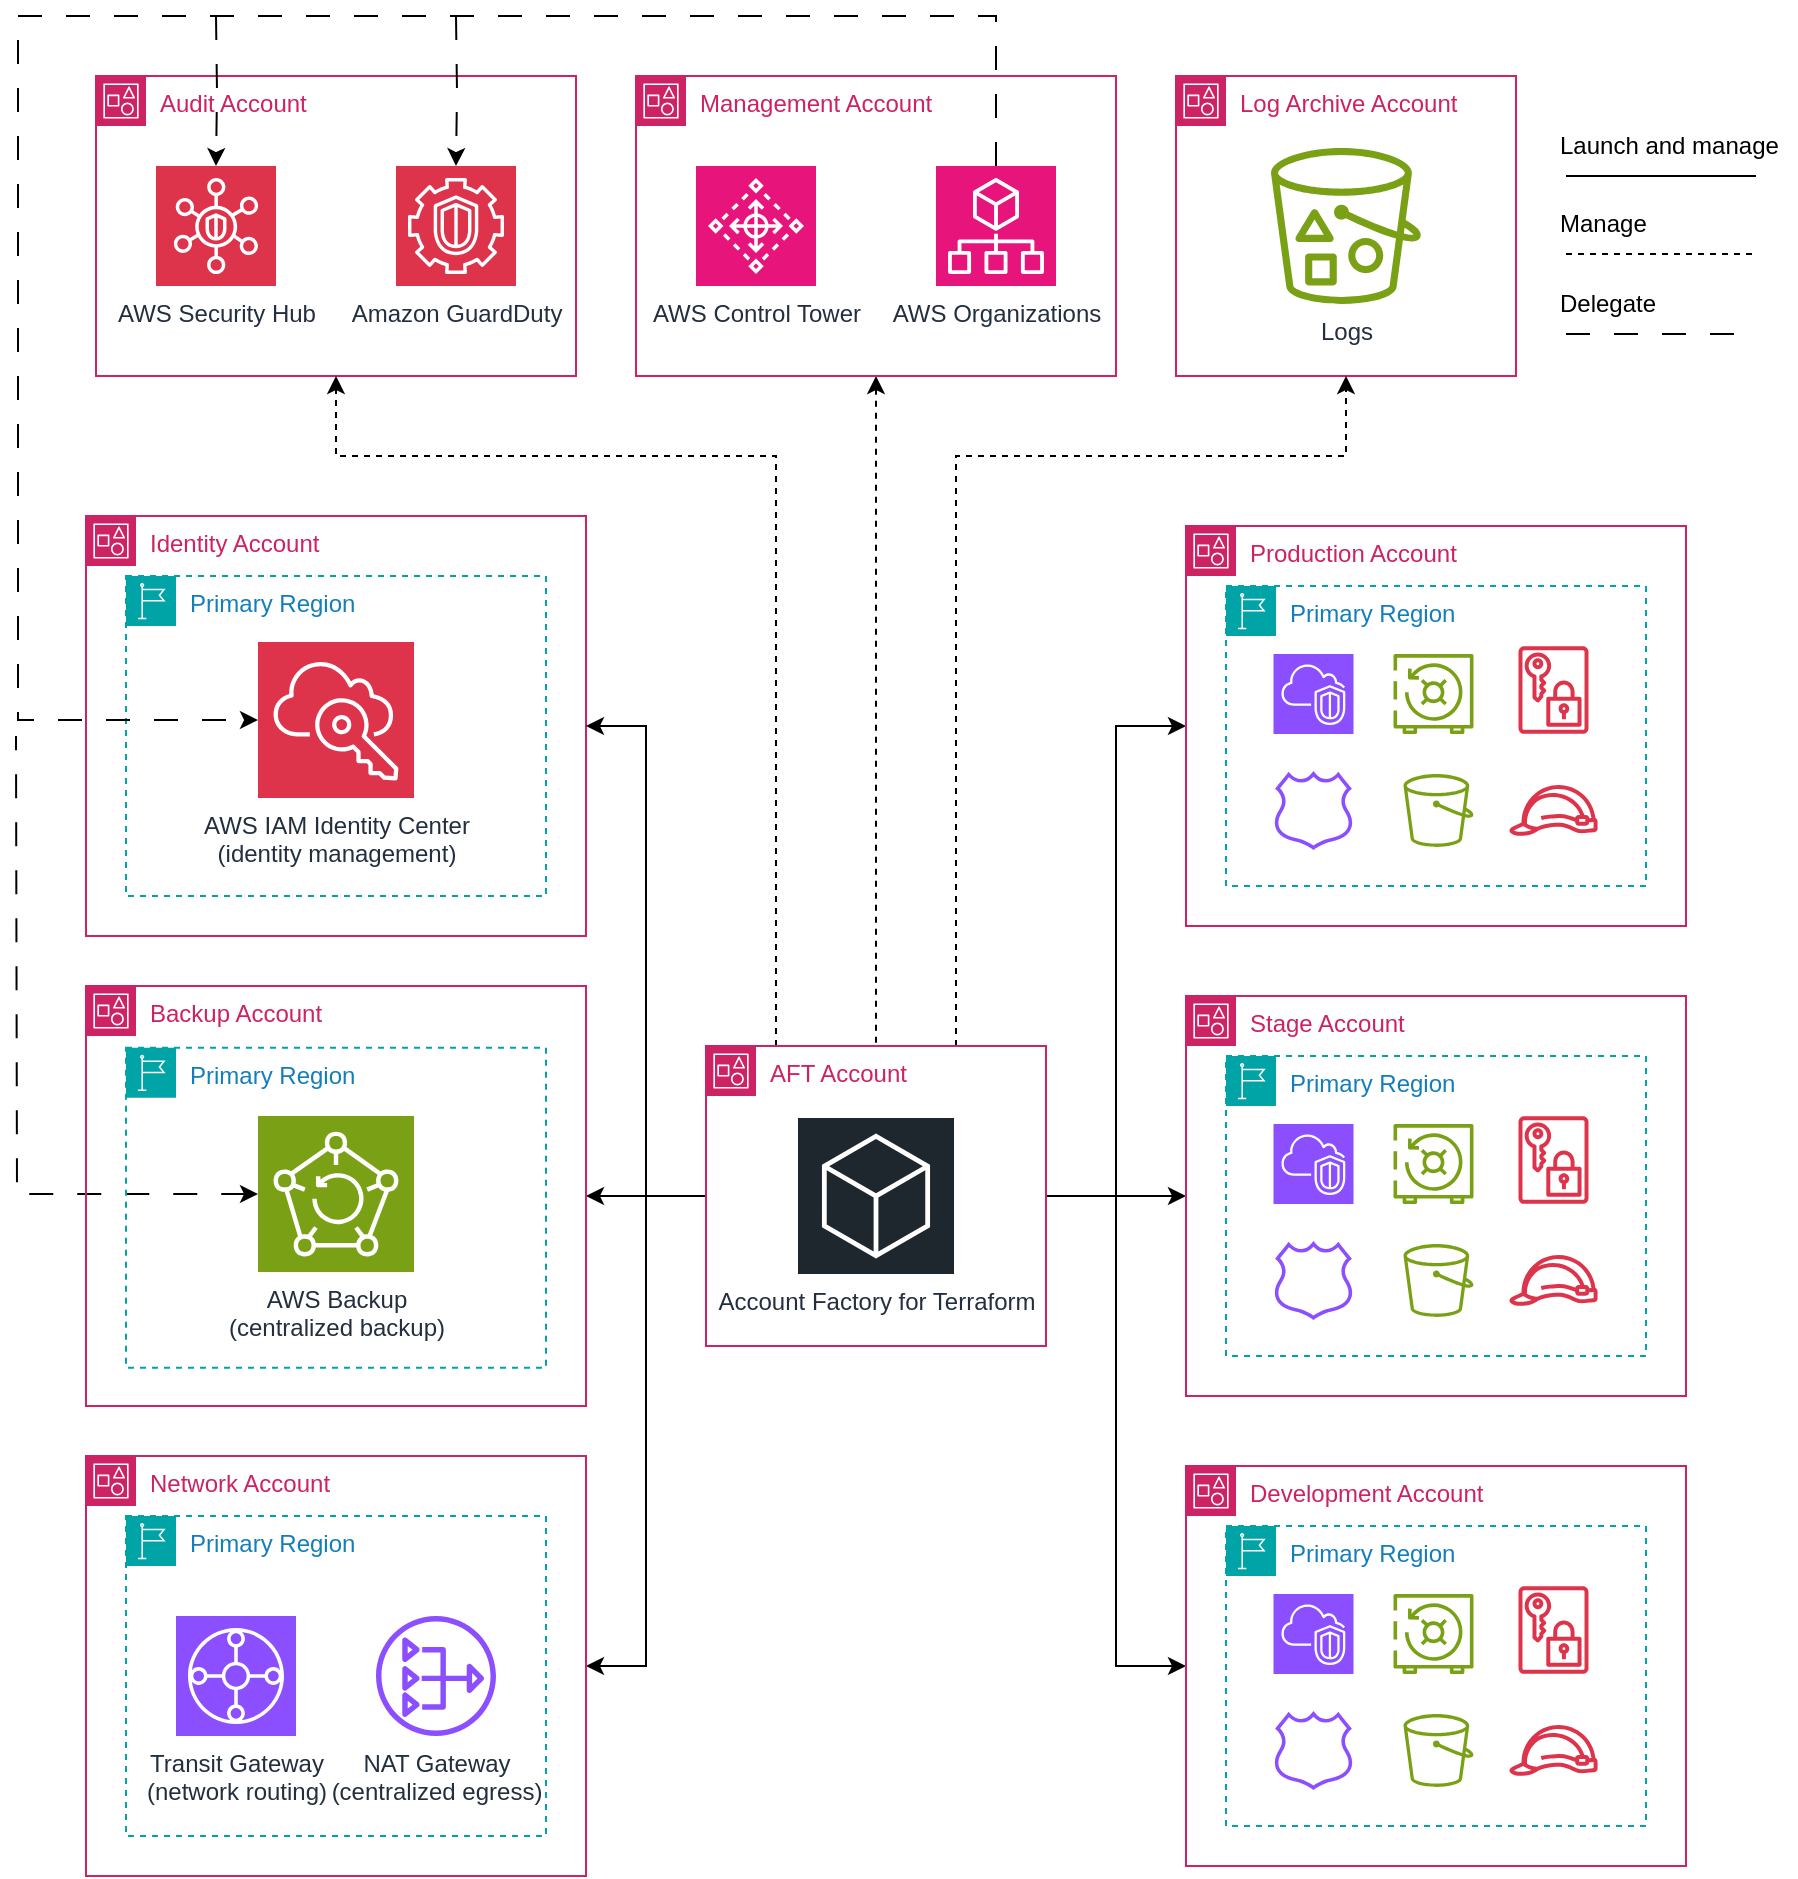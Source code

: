 <mxfile version="24.2.5" type="device" pages="3">
  <diagram name="single-region-basic" id="pZJN4DpcNwUekFRrbJgS">
    <mxGraphModel dx="2924" dy="2314" grid="1" gridSize="10" guides="1" tooltips="1" connect="1" arrows="1" fold="1" page="1" pageScale="1" pageWidth="850" pageHeight="1100" math="0" shadow="0">
      <root>
        <mxCell id="0" />
        <mxCell id="1" parent="0" />
        <mxCell id="i1JZFnTnfweJTT1TfMiN-49" style="edgeStyle=orthogonalEdgeStyle;rounded=0;orthogonalLoop=1;jettySize=auto;html=1;startArrow=classic;startFill=1;dashed=1;endArrow=none;endFill=0;" parent="1" source="i1JZFnTnfweJTT1TfMiN-1" target="i1JZFnTnfweJTT1TfMiN-10" edge="1">
          <mxGeometry relative="1" as="geometry" />
        </mxCell>
        <mxCell id="i1JZFnTnfweJTT1TfMiN-1" value="Management Account" style="points=[[0,0],[0.25,0],[0.5,0],[0.75,0],[1,0],[1,0.25],[1,0.5],[1,0.75],[1,1],[0.75,1],[0.5,1],[0.25,1],[0,1],[0,0.75],[0,0.5],[0,0.25]];outlineConnect=0;gradientColor=none;html=1;whiteSpace=wrap;fontSize=12;fontStyle=0;container=1;pointerEvents=0;collapsible=0;recursiveResize=0;shape=mxgraph.aws4.group;grIcon=mxgraph.aws4.group_account;strokeColor=#CD2264;fillColor=none;verticalAlign=top;align=left;spacingLeft=30;fontColor=#CD2264;dashed=0;" parent="1" vertex="1">
          <mxGeometry x="300" y="30" width="240" height="150" as="geometry" />
        </mxCell>
        <mxCell id="i1JZFnTnfweJTT1TfMiN-2" value="AWS Control Tower" style="sketch=0;points=[[0,0,0],[0.25,0,0],[0.5,0,0],[0.75,0,0],[1,0,0],[0,1,0],[0.25,1,0],[0.5,1,0],[0.75,1,0],[1,1,0],[0,0.25,0],[0,0.5,0],[0,0.75,0],[1,0.25,0],[1,0.5,0],[1,0.75,0]];points=[[0,0,0],[0.25,0,0],[0.5,0,0],[0.75,0,0],[1,0,0],[0,1,0],[0.25,1,0],[0.5,1,0],[0.75,1,0],[1,1,0],[0,0.25,0],[0,0.5,0],[0,0.75,0],[1,0.25,0],[1,0.5,0],[1,0.75,0]];outlineConnect=0;fontColor=#232F3E;fillColor=#E7157B;strokeColor=#ffffff;dashed=0;verticalLabelPosition=bottom;verticalAlign=top;align=center;html=1;fontSize=12;fontStyle=0;aspect=fixed;shape=mxgraph.aws4.resourceIcon;resIcon=mxgraph.aws4.control_tower;" parent="i1JZFnTnfweJTT1TfMiN-1" vertex="1">
          <mxGeometry x="30" y="45" width="60" height="60" as="geometry" />
        </mxCell>
        <mxCell id="h4vDvT6IPbarKjSMEtqA-1" value="AWS Organizations" style="sketch=0;points=[[0,0,0],[0.25,0,0],[0.5,0,0],[0.75,0,0],[1,0,0],[0,1,0],[0.25,1,0],[0.5,1,0],[0.75,1,0],[1,1,0],[0,0.25,0],[0,0.5,0],[0,0.75,0],[1,0.25,0],[1,0.5,0],[1,0.75,0]];points=[[0,0,0],[0.25,0,0],[0.5,0,0],[0.75,0,0],[1,0,0],[0,1,0],[0.25,1,0],[0.5,1,0],[0.75,1,0],[1,1,0],[0,0.25,0],[0,0.5,0],[0,0.75,0],[1,0.25,0],[1,0.5,0],[1,0.75,0]];outlineConnect=0;fontColor=#232F3E;fillColor=#E7157B;strokeColor=#ffffff;dashed=0;verticalLabelPosition=bottom;verticalAlign=top;align=center;html=1;fontSize=12;fontStyle=0;aspect=fixed;shape=mxgraph.aws4.resourceIcon;resIcon=mxgraph.aws4.organizations;" parent="i1JZFnTnfweJTT1TfMiN-1" vertex="1">
          <mxGeometry x="150" y="45" width="60" height="60" as="geometry" />
        </mxCell>
        <mxCell id="i1JZFnTnfweJTT1TfMiN-4" value="Audit Account" style="points=[[0,0],[0.25,0],[0.5,0],[0.75,0],[1,0],[1,0.25],[1,0.5],[1,0.75],[1,1],[0.75,1],[0.5,1],[0.25,1],[0,1],[0,0.75],[0,0.5],[0,0.25]];outlineConnect=0;gradientColor=none;html=1;whiteSpace=wrap;fontSize=12;fontStyle=0;container=1;pointerEvents=0;collapsible=0;recursiveResize=0;shape=mxgraph.aws4.group;grIcon=mxgraph.aws4.group_account;strokeColor=#CD2264;fillColor=none;verticalAlign=top;align=left;spacingLeft=30;fontColor=#CD2264;dashed=0;" parent="1" vertex="1">
          <mxGeometry x="30" y="30" width="240" height="150" as="geometry" />
        </mxCell>
        <mxCell id="iOeMavx_yIpMBft-bRwN-1" value="Amazon GuardDuty" style="sketch=0;points=[[0,0,0],[0.25,0,0],[0.5,0,0],[0.75,0,0],[1,0,0],[0,1,0],[0.25,1,0],[0.5,1,0],[0.75,1,0],[1,1,0],[0,0.25,0],[0,0.5,0],[0,0.75,0],[1,0.25,0],[1,0.5,0],[1,0.75,0]];outlineConnect=0;fontColor=#232F3E;fillColor=#DD344C;strokeColor=#ffffff;dashed=0;verticalLabelPosition=bottom;verticalAlign=top;align=center;html=1;fontSize=12;fontStyle=0;aspect=fixed;shape=mxgraph.aws4.resourceIcon;resIcon=mxgraph.aws4.guardduty;" vertex="1" parent="i1JZFnTnfweJTT1TfMiN-4">
          <mxGeometry x="150" y="45" width="60" height="60" as="geometry" />
        </mxCell>
        <mxCell id="iOeMavx_yIpMBft-bRwN-2" value="AWS Security Hub" style="sketch=0;points=[[0,0,0],[0.25,0,0],[0.5,0,0],[0.75,0,0],[1,0,0],[0,1,0],[0.25,1,0],[0.5,1,0],[0.75,1,0],[1,1,0],[0,0.25,0],[0,0.5,0],[0,0.75,0],[1,0.25,0],[1,0.5,0],[1,0.75,0]];outlineConnect=0;fontColor=#232F3E;fillColor=#DD344C;strokeColor=#ffffff;dashed=0;verticalLabelPosition=bottom;verticalAlign=top;align=center;html=1;fontSize=12;fontStyle=0;aspect=fixed;shape=mxgraph.aws4.resourceIcon;resIcon=mxgraph.aws4.security_hub;" vertex="1" parent="i1JZFnTnfweJTT1TfMiN-4">
          <mxGeometry x="30" y="45" width="60" height="60" as="geometry" />
        </mxCell>
        <mxCell id="i1JZFnTnfweJTT1TfMiN-6" value="Log Archive Account" style="points=[[0,0],[0.25,0],[0.5,0],[0.75,0],[1,0],[1,0.25],[1,0.5],[1,0.75],[1,1],[0.75,1],[0.5,1],[0.25,1],[0,1],[0,0.75],[0,0.5],[0,0.25]];outlineConnect=0;gradientColor=none;html=1;whiteSpace=wrap;fontSize=12;fontStyle=0;container=1;pointerEvents=0;collapsible=0;recursiveResize=0;shape=mxgraph.aws4.group;grIcon=mxgraph.aws4.group_account;strokeColor=#CD2264;fillColor=none;verticalAlign=top;align=left;spacingLeft=30;fontColor=#CD2264;dashed=0;" parent="1" vertex="1">
          <mxGeometry x="570" y="30" width="170" height="150" as="geometry" />
        </mxCell>
        <mxCell id="i1JZFnTnfweJTT1TfMiN-8" value="Logs" style="sketch=0;outlineConnect=0;fontColor=#232F3E;gradientColor=none;fillColor=#7AA116;strokeColor=none;dashed=0;verticalLabelPosition=bottom;verticalAlign=top;align=center;html=1;fontSize=12;fontStyle=0;aspect=fixed;pointerEvents=1;shape=mxgraph.aws4.bucket_with_objects;" parent="i1JZFnTnfweJTT1TfMiN-6" vertex="1">
          <mxGeometry x="47.5" y="36" width="75" height="78" as="geometry" />
        </mxCell>
        <mxCell id="i1JZFnTnfweJTT1TfMiN-9" value="Identity Account" style="points=[[0,0],[0.25,0],[0.5,0],[0.75,0],[1,0],[1,0.25],[1,0.5],[1,0.75],[1,1],[0.75,1],[0.5,1],[0.25,1],[0,1],[0,0.75],[0,0.5],[0,0.25]];outlineConnect=0;gradientColor=none;html=1;whiteSpace=wrap;fontSize=12;fontStyle=0;container=1;pointerEvents=0;collapsible=0;recursiveResize=0;shape=mxgraph.aws4.group;grIcon=mxgraph.aws4.group_account;strokeColor=#CD2264;fillColor=none;verticalAlign=top;align=left;spacingLeft=30;fontColor=#CD2264;dashed=0;" parent="1" vertex="1">
          <mxGeometry x="25" y="250" width="250" height="210" as="geometry" />
        </mxCell>
        <mxCell id="f0rVhy6eqY9SJm2_RnG6-1" value="Primary Region" style="points=[[0,0],[0.25,0],[0.5,0],[0.75,0],[1,0],[1,0.25],[1,0.5],[1,0.75],[1,1],[0.75,1],[0.5,1],[0.25,1],[0,1],[0,0.75],[0,0.5],[0,0.25]];outlineConnect=0;gradientColor=none;html=1;whiteSpace=wrap;fontSize=12;fontStyle=0;container=1;pointerEvents=0;collapsible=0;recursiveResize=0;shape=mxgraph.aws4.group;grIcon=mxgraph.aws4.group_region;strokeColor=#00A4A6;fillColor=none;verticalAlign=top;align=left;spacingLeft=30;fontColor=#147EBA;dashed=1;" parent="i1JZFnTnfweJTT1TfMiN-9" vertex="1">
          <mxGeometry x="20" y="30" width="210" height="160" as="geometry" />
        </mxCell>
        <mxCell id="i1JZFnTnfweJTT1TfMiN-17" value="AWS IAM Identity Center&lt;div&gt;(identity management)&lt;/div&gt;" style="sketch=0;points=[[0,0,0],[0.25,0,0],[0.5,0,0],[0.75,0,0],[1,0,0],[0,1,0],[0.25,1,0],[0.5,1,0],[0.75,1,0],[1,1,0],[0,0.25,0],[0,0.5,0],[0,0.75,0],[1,0.25,0],[1,0.5,0],[1,0.75,0]];outlineConnect=0;fontColor=#232F3E;fillColor=#DD344C;strokeColor=#ffffff;dashed=0;verticalLabelPosition=bottom;verticalAlign=top;align=center;html=1;fontSize=12;fontStyle=0;aspect=fixed;shape=mxgraph.aws4.resourceIcon;resIcon=mxgraph.aws4.single_sign_on;" parent="f0rVhy6eqY9SJm2_RnG6-1" vertex="1">
          <mxGeometry x="66" y="33.02" width="78" height="78" as="geometry" />
        </mxCell>
        <mxCell id="i1JZFnTnfweJTT1TfMiN-43" style="edgeStyle=orthogonalEdgeStyle;rounded=0;orthogonalLoop=1;jettySize=auto;html=1;entryX=1;entryY=0.5;entryDx=0;entryDy=0;" parent="1" source="i1JZFnTnfweJTT1TfMiN-10" target="i1JZFnTnfweJTT1TfMiN-9" edge="1">
          <mxGeometry relative="1" as="geometry" />
        </mxCell>
        <mxCell id="i1JZFnTnfweJTT1TfMiN-44" style="edgeStyle=orthogonalEdgeStyle;rounded=0;orthogonalLoop=1;jettySize=auto;html=1;" parent="1" source="i1JZFnTnfweJTT1TfMiN-10" target="i1JZFnTnfweJTT1TfMiN-11" edge="1">
          <mxGeometry relative="1" as="geometry" />
        </mxCell>
        <mxCell id="i1JZFnTnfweJTT1TfMiN-45" style="edgeStyle=orthogonalEdgeStyle;rounded=0;orthogonalLoop=1;jettySize=auto;html=1;entryX=1;entryY=0.5;entryDx=0;entryDy=0;" parent="1" source="i1JZFnTnfweJTT1TfMiN-10" target="i1JZFnTnfweJTT1TfMiN-12" edge="1">
          <mxGeometry relative="1" as="geometry" />
        </mxCell>
        <mxCell id="i1JZFnTnfweJTT1TfMiN-46" style="edgeStyle=orthogonalEdgeStyle;rounded=0;orthogonalLoop=1;jettySize=auto;html=1;entryX=0;entryY=0.5;entryDx=0;entryDy=0;" parent="1" source="i1JZFnTnfweJTT1TfMiN-10" target="f0rVhy6eqY9SJm2_RnG6-13" edge="1">
          <mxGeometry relative="1" as="geometry">
            <mxPoint x="645" y="590" as="targetPoint" />
          </mxGeometry>
        </mxCell>
        <mxCell id="i1JZFnTnfweJTT1TfMiN-47" style="edgeStyle=orthogonalEdgeStyle;rounded=0;orthogonalLoop=1;jettySize=auto;html=1;entryX=0;entryY=0.5;entryDx=0;entryDy=0;" parent="1" source="i1JZFnTnfweJTT1TfMiN-10" target="i1JZFnTnfweJTT1TfMiN-13" edge="1">
          <mxGeometry relative="1" as="geometry" />
        </mxCell>
        <mxCell id="i1JZFnTnfweJTT1TfMiN-50" style="edgeStyle=orthogonalEdgeStyle;rounded=0;orthogonalLoop=1;jettySize=auto;html=1;entryX=0.5;entryY=1;entryDx=0;entryDy=0;dashed=1;" parent="1" source="i1JZFnTnfweJTT1TfMiN-10" target="i1JZFnTnfweJTT1TfMiN-4" edge="1">
          <mxGeometry relative="1" as="geometry">
            <Array as="points">
              <mxPoint x="370" y="220" />
              <mxPoint x="150" y="220" />
            </Array>
          </mxGeometry>
        </mxCell>
        <mxCell id="i1JZFnTnfweJTT1TfMiN-51" style="edgeStyle=orthogonalEdgeStyle;rounded=0;orthogonalLoop=1;jettySize=auto;html=1;entryX=0.5;entryY=1;entryDx=0;entryDy=0;dashed=1;" parent="1" source="i1JZFnTnfweJTT1TfMiN-10" target="i1JZFnTnfweJTT1TfMiN-6" edge="1">
          <mxGeometry relative="1" as="geometry">
            <Array as="points">
              <mxPoint x="460" y="220" />
              <mxPoint x="655" y="220" />
            </Array>
          </mxGeometry>
        </mxCell>
        <mxCell id="f0rVhy6eqY9SJm2_RnG6-29" style="edgeStyle=orthogonalEdgeStyle;rounded=0;orthogonalLoop=1;jettySize=auto;html=1;entryX=0;entryY=0.5;entryDx=0;entryDy=0;" parent="1" source="i1JZFnTnfweJTT1TfMiN-10" target="f0rVhy6eqY9SJm2_RnG6-21" edge="1">
          <mxGeometry relative="1" as="geometry" />
        </mxCell>
        <mxCell id="i1JZFnTnfweJTT1TfMiN-10" value="AFT Account" style="points=[[0,0],[0.25,0],[0.5,0],[0.75,0],[1,0],[1,0.25],[1,0.5],[1,0.75],[1,1],[0.75,1],[0.5,1],[0.25,1],[0,1],[0,0.75],[0,0.5],[0,0.25]];outlineConnect=0;gradientColor=none;html=1;whiteSpace=wrap;fontSize=12;fontStyle=0;container=1;pointerEvents=0;collapsible=0;recursiveResize=0;shape=mxgraph.aws4.group;grIcon=mxgraph.aws4.group_account;strokeColor=#CD2264;fillColor=none;verticalAlign=top;align=left;spacingLeft=30;fontColor=#CD2264;dashed=0;" parent="1" vertex="1">
          <mxGeometry x="335" y="515" width="170" height="150" as="geometry" />
        </mxCell>
        <mxCell id="i1JZFnTnfweJTT1TfMiN-16" value="Account Factory for Terraform" style="sketch=0;points=[[0,0,0],[0.25,0,0],[0.5,0,0],[0.75,0,0],[1,0,0],[0,1,0],[0.25,1,0],[0.5,1,0],[0.75,1,0],[1,1,0],[0,0.25,0],[0,0.5,0],[0,0.75,0],[1,0.25,0],[1,0.5,0],[1,0.75,0]];gradientDirection=north;outlineConnect=0;fontColor=#232F3E;gradientColor=none;fillColor=#1E262E;strokeColor=#ffffff;dashed=0;verticalLabelPosition=bottom;verticalAlign=top;align=center;html=1;fontSize=12;fontStyle=0;aspect=fixed;shape=mxgraph.aws4.resourceIcon;resIcon=mxgraph.aws4.general;" parent="i1JZFnTnfweJTT1TfMiN-10" vertex="1">
          <mxGeometry x="46" y="36" width="78" height="78" as="geometry" />
        </mxCell>
        <mxCell id="tpZAM4rhU2kkm5Ws_BnL-1" style="edgeStyle=orthogonalEdgeStyle;rounded=0;orthogonalLoop=1;jettySize=auto;html=1;startArrow=classic;startFill=1;endArrow=none;endFill=0;dashed=1;dashPattern=12 12;" parent="1" source="i1JZFnTnfweJTT1TfMiN-18" edge="1">
          <mxGeometry relative="1" as="geometry">
            <mxPoint x="-10" y="360" as="targetPoint" />
          </mxGeometry>
        </mxCell>
        <mxCell id="i1JZFnTnfweJTT1TfMiN-11" value="Backup Account" style="points=[[0,0],[0.25,0],[0.5,0],[0.75,0],[1,0],[1,0.25],[1,0.5],[1,0.75],[1,1],[0.75,1],[0.5,1],[0.25,1],[0,1],[0,0.75],[0,0.5],[0,0.25]];outlineConnect=0;gradientColor=none;html=1;whiteSpace=wrap;fontSize=12;fontStyle=0;container=1;pointerEvents=0;collapsible=0;recursiveResize=0;shape=mxgraph.aws4.group;grIcon=mxgraph.aws4.group_account;strokeColor=#CD2264;fillColor=none;verticalAlign=top;align=left;spacingLeft=30;fontColor=#CD2264;dashed=0;" parent="1" vertex="1">
          <mxGeometry x="25" y="485" width="250" height="210" as="geometry" />
        </mxCell>
        <mxCell id="f0rVhy6eqY9SJm2_RnG6-4" value="Primary Region" style="points=[[0,0],[0.25,0],[0.5,0],[0.75,0],[1,0],[1,0.25],[1,0.5],[1,0.75],[1,1],[0.75,1],[0.5,1],[0.25,1],[0,1],[0,0.75],[0,0.5],[0,0.25]];outlineConnect=0;gradientColor=none;html=1;whiteSpace=wrap;fontSize=12;fontStyle=0;container=1;pointerEvents=0;collapsible=0;recursiveResize=0;shape=mxgraph.aws4.group;grIcon=mxgraph.aws4.group_region;strokeColor=#00A4A6;fillColor=none;verticalAlign=top;align=left;spacingLeft=30;fontColor=#147EBA;dashed=1;" parent="i1JZFnTnfweJTT1TfMiN-11" vertex="1">
          <mxGeometry x="20" y="30.9" width="210" height="160" as="geometry" />
        </mxCell>
        <mxCell id="i1JZFnTnfweJTT1TfMiN-18" value="AWS Backup&lt;div&gt;(centralized backup)&lt;/div&gt;" style="sketch=0;points=[[0,0,0],[0.25,0,0],[0.5,0,0],[0.75,0,0],[1,0,0],[0,1,0],[0.25,1,0],[0.5,1,0],[0.75,1,0],[1,1,0],[0,0.25,0],[0,0.5,0],[0,0.75,0],[1,0.25,0],[1,0.5,0],[1,0.75,0]];outlineConnect=0;fontColor=#232F3E;fillColor=#7AA116;strokeColor=#ffffff;dashed=0;verticalLabelPosition=bottom;verticalAlign=top;align=center;html=1;fontSize=12;fontStyle=0;aspect=fixed;shape=mxgraph.aws4.resourceIcon;resIcon=mxgraph.aws4.backup;" parent="f0rVhy6eqY9SJm2_RnG6-4" vertex="1">
          <mxGeometry x="66" y="34.13" width="78" height="78" as="geometry" />
        </mxCell>
        <mxCell id="i1JZFnTnfweJTT1TfMiN-12" value="Network Account" style="points=[[0,0],[0.25,0],[0.5,0],[0.75,0],[1,0],[1,0.25],[1,0.5],[1,0.75],[1,1],[0.75,1],[0.5,1],[0.25,1],[0,1],[0,0.75],[0,0.5],[0,0.25]];outlineConnect=0;gradientColor=none;html=1;whiteSpace=wrap;fontSize=12;fontStyle=0;container=1;pointerEvents=0;collapsible=0;recursiveResize=0;shape=mxgraph.aws4.group;grIcon=mxgraph.aws4.group_account;strokeColor=#CD2264;fillColor=none;verticalAlign=top;align=left;spacingLeft=30;fontColor=#CD2264;dashed=0;" parent="1" vertex="1">
          <mxGeometry x="25" y="720" width="250" height="210" as="geometry" />
        </mxCell>
        <mxCell id="f0rVhy6eqY9SJm2_RnG6-6" value="Primary Region" style="points=[[0,0],[0.25,0],[0.5,0],[0.75,0],[1,0],[1,0.25],[1,0.5],[1,0.75],[1,1],[0.75,1],[0.5,1],[0.25,1],[0,1],[0,0.75],[0,0.5],[0,0.25]];outlineConnect=0;gradientColor=none;html=1;whiteSpace=wrap;fontSize=12;fontStyle=0;container=1;pointerEvents=0;collapsible=0;recursiveResize=0;shape=mxgraph.aws4.group;grIcon=mxgraph.aws4.group_region;strokeColor=#00A4A6;fillColor=none;verticalAlign=top;align=left;spacingLeft=30;fontColor=#147EBA;dashed=1;" parent="i1JZFnTnfweJTT1TfMiN-12" vertex="1">
          <mxGeometry x="20" y="30" width="210" height="160" as="geometry" />
        </mxCell>
        <mxCell id="2bZRXMCf6SW7HkjX8VzF-1" value="Transit Gateway&lt;div&gt;(network routing)&lt;/div&gt;" style="sketch=0;points=[[0,0,0],[0.25,0,0],[0.5,0,0],[0.75,0,0],[1,0,0],[0,1,0],[0.25,1,0],[0.5,1,0],[0.75,1,0],[1,1,0],[0,0.25,0],[0,0.5,0],[0,0.75,0],[1,0.25,0],[1,0.5,0],[1,0.75,0]];outlineConnect=0;fontColor=#232F3E;fillColor=#8C4FFF;strokeColor=#ffffff;dashed=0;verticalLabelPosition=bottom;verticalAlign=top;align=center;html=1;fontSize=12;fontStyle=0;aspect=fixed;shape=mxgraph.aws4.resourceIcon;resIcon=mxgraph.aws4.transit_gateway;" parent="f0rVhy6eqY9SJm2_RnG6-6" vertex="1">
          <mxGeometry x="25" y="50" width="60" height="60" as="geometry" />
        </mxCell>
        <mxCell id="2bZRXMCf6SW7HkjX8VzF-2" value="NAT Gateway&lt;div&gt;(centralized egress)&lt;/div&gt;" style="sketch=0;outlineConnect=0;fontColor=#232F3E;fillColor=#8C4FFF;strokeColor=none;dashed=0;verticalLabelPosition=bottom;verticalAlign=top;align=center;html=1;fontSize=12;fontStyle=0;aspect=fixed;shape=mxgraph.aws4.nat_gateway;resIcon=mxgraph.aws4.network_firewall;gradientColor=none;pointerEvents=1;" parent="f0rVhy6eqY9SJm2_RnG6-6" vertex="1">
          <mxGeometry x="125" y="50" width="60" height="60" as="geometry" />
        </mxCell>
        <mxCell id="i1JZFnTnfweJTT1TfMiN-13" value="Production Account" style="points=[[0,0],[0.25,0],[0.5,0],[0.75,0],[1,0],[1,0.25],[1,0.5],[1,0.75],[1,1],[0.75,1],[0.5,1],[0.25,1],[0,1],[0,0.75],[0,0.5],[0,0.25]];outlineConnect=0;gradientColor=none;html=1;whiteSpace=wrap;fontSize=12;fontStyle=0;container=1;pointerEvents=0;collapsible=0;recursiveResize=0;shape=mxgraph.aws4.group;grIcon=mxgraph.aws4.group_account;strokeColor=#CD2264;fillColor=none;verticalAlign=top;align=left;spacingLeft=30;fontColor=#CD2264;dashed=0;" parent="1" vertex="1">
          <mxGeometry x="575" y="255" width="250" height="200" as="geometry" />
        </mxCell>
        <mxCell id="f0rVhy6eqY9SJm2_RnG6-11" value="Primary Region" style="points=[[0,0],[0.25,0],[0.5,0],[0.75,0],[1,0],[1,0.25],[1,0.5],[1,0.75],[1,1],[0.75,1],[0.5,1],[0.25,1],[0,1],[0,0.75],[0,0.5],[0,0.25]];outlineConnect=0;gradientColor=none;html=1;whiteSpace=wrap;fontSize=12;fontStyle=0;container=1;pointerEvents=0;collapsible=0;recursiveResize=0;shape=mxgraph.aws4.group;grIcon=mxgraph.aws4.group_region;strokeColor=#00A4A6;fillColor=none;verticalAlign=top;align=left;spacingLeft=30;fontColor=#147EBA;dashed=1;" parent="i1JZFnTnfweJTT1TfMiN-13" vertex="1">
          <mxGeometry x="20" y="30" width="210" height="150" as="geometry" />
        </mxCell>
        <mxCell id="i1JZFnTnfweJTT1TfMiN-20" value="" style="sketch=0;points=[[0,0,0],[0.25,0,0],[0.5,0,0],[0.75,0,0],[1,0,0],[0,1,0],[0.25,1,0],[0.5,1,0],[0.75,1,0],[1,1,0],[0,0.25,0],[0,0.5,0],[0,0.75,0],[1,0.25,0],[1,0.5,0],[1,0.75,0]];outlineConnect=0;fontColor=#232F3E;fillColor=#8C4FFF;strokeColor=#ffffff;dashed=0;verticalLabelPosition=bottom;verticalAlign=top;align=center;html=1;fontSize=12;fontStyle=0;aspect=fixed;shape=mxgraph.aws4.resourceIcon;resIcon=mxgraph.aws4.vpc;" parent="f0rVhy6eqY9SJm2_RnG6-11" vertex="1">
          <mxGeometry x="23.75" y="34.03" width="40" height="40" as="geometry" />
        </mxCell>
        <mxCell id="i1JZFnTnfweJTT1TfMiN-22" value="" style="sketch=0;outlineConnect=0;fontColor=#232F3E;gradientColor=none;fillColor=#7AA116;strokeColor=none;dashed=0;verticalLabelPosition=bottom;verticalAlign=top;align=center;html=1;fontSize=12;fontStyle=0;aspect=fixed;pointerEvents=1;shape=mxgraph.aws4.backup_vault;" parent="f0rVhy6eqY9SJm2_RnG6-11" vertex="1">
          <mxGeometry x="83.75" y="34.03" width="40" height="40" as="geometry" />
        </mxCell>
        <mxCell id="i1JZFnTnfweJTT1TfMiN-23" value="" style="sketch=0;outlineConnect=0;fontColor=#232F3E;gradientColor=none;fillColor=#8C4FFF;strokeColor=none;dashed=0;verticalLabelPosition=bottom;verticalAlign=top;align=center;html=1;fontSize=12;fontStyle=0;aspect=fixed;pointerEvents=1;shape=mxgraph.aws4.hosted_zone;" parent="f0rVhy6eqY9SJm2_RnG6-11" vertex="1">
          <mxGeometry x="23.75" y="92.5" width="40" height="39.49" as="geometry" />
        </mxCell>
        <mxCell id="i1JZFnTnfweJTT1TfMiN-21" value="" style="sketch=0;outlineConnect=0;fontColor=#232F3E;gradientColor=none;fillColor=#DD344C;strokeColor=none;dashed=0;verticalLabelPosition=bottom;verticalAlign=top;align=center;html=1;fontSize=12;fontStyle=0;aspect=fixed;pointerEvents=1;shape=mxgraph.aws4.role;" parent="f0rVhy6eqY9SJm2_RnG6-11" vertex="1">
          <mxGeometry x="141.25" y="99.55" width="45" height="25.38" as="geometry" />
        </mxCell>
        <mxCell id="i1JZFnTnfweJTT1TfMiN-26" value="" style="sketch=0;outlineConnect=0;fontColor=#232F3E;gradientColor=none;fillColor=#DD344C;strokeColor=none;dashed=0;verticalLabelPosition=bottom;verticalAlign=top;align=center;html=1;fontSize=12;fontStyle=0;aspect=fixed;pointerEvents=1;shape=mxgraph.aws4.data_encryption_key;" parent="f0rVhy6eqY9SJm2_RnG6-11" vertex="1">
          <mxGeometry x="146.25" y="30" width="35" height="44.03" as="geometry" />
        </mxCell>
        <mxCell id="i1JZFnTnfweJTT1TfMiN-27" value="" style="sketch=0;outlineConnect=0;fontColor=#232F3E;gradientColor=none;fillColor=#7AA116;strokeColor=none;dashed=0;verticalLabelPosition=bottom;verticalAlign=top;align=center;html=1;fontSize=12;fontStyle=0;aspect=fixed;pointerEvents=1;shape=mxgraph.aws4.bucket;" parent="f0rVhy6eqY9SJm2_RnG6-11" vertex="1">
          <mxGeometry x="88.75" y="94.04" width="35" height="36.4" as="geometry" />
        </mxCell>
        <mxCell id="f0rVhy6eqY9SJm2_RnG6-13" value="Stage Account" style="points=[[0,0],[0.25,0],[0.5,0],[0.75,0],[1,0],[1,0.25],[1,0.5],[1,0.75],[1,1],[0.75,1],[0.5,1],[0.25,1],[0,1],[0,0.75],[0,0.5],[0,0.25]];outlineConnect=0;gradientColor=none;html=1;whiteSpace=wrap;fontSize=12;fontStyle=0;container=1;pointerEvents=0;collapsible=0;recursiveResize=0;shape=mxgraph.aws4.group;grIcon=mxgraph.aws4.group_account;strokeColor=#CD2264;fillColor=none;verticalAlign=top;align=left;spacingLeft=30;fontColor=#CD2264;dashed=0;" parent="1" vertex="1">
          <mxGeometry x="575" y="490" width="250" height="200" as="geometry" />
        </mxCell>
        <mxCell id="f0rVhy6eqY9SJm2_RnG6-14" value="Primary Region" style="points=[[0,0],[0.25,0],[0.5,0],[0.75,0],[1,0],[1,0.25],[1,0.5],[1,0.75],[1,1],[0.75,1],[0.5,1],[0.25,1],[0,1],[0,0.75],[0,0.5],[0,0.25]];outlineConnect=0;gradientColor=none;html=1;whiteSpace=wrap;fontSize=12;fontStyle=0;container=1;pointerEvents=0;collapsible=0;recursiveResize=0;shape=mxgraph.aws4.group;grIcon=mxgraph.aws4.group_region;strokeColor=#00A4A6;fillColor=none;verticalAlign=top;align=left;spacingLeft=30;fontColor=#147EBA;dashed=1;" parent="f0rVhy6eqY9SJm2_RnG6-13" vertex="1">
          <mxGeometry x="20" y="30" width="210" height="150" as="geometry" />
        </mxCell>
        <mxCell id="f0rVhy6eqY9SJm2_RnG6-15" value="" style="sketch=0;points=[[0,0,0],[0.25,0,0],[0.5,0,0],[0.75,0,0],[1,0,0],[0,1,0],[0.25,1,0],[0.5,1,0],[0.75,1,0],[1,1,0],[0,0.25,0],[0,0.5,0],[0,0.75,0],[1,0.25,0],[1,0.5,0],[1,0.75,0]];outlineConnect=0;fontColor=#232F3E;fillColor=#8C4FFF;strokeColor=#ffffff;dashed=0;verticalLabelPosition=bottom;verticalAlign=top;align=center;html=1;fontSize=12;fontStyle=0;aspect=fixed;shape=mxgraph.aws4.resourceIcon;resIcon=mxgraph.aws4.vpc;" parent="f0rVhy6eqY9SJm2_RnG6-14" vertex="1">
          <mxGeometry x="23.75" y="34.03" width="40" height="40" as="geometry" />
        </mxCell>
        <mxCell id="f0rVhy6eqY9SJm2_RnG6-16" value="" style="sketch=0;outlineConnect=0;fontColor=#232F3E;gradientColor=none;fillColor=#7AA116;strokeColor=none;dashed=0;verticalLabelPosition=bottom;verticalAlign=top;align=center;html=1;fontSize=12;fontStyle=0;aspect=fixed;pointerEvents=1;shape=mxgraph.aws4.backup_vault;" parent="f0rVhy6eqY9SJm2_RnG6-14" vertex="1">
          <mxGeometry x="83.75" y="34.03" width="40" height="40" as="geometry" />
        </mxCell>
        <mxCell id="f0rVhy6eqY9SJm2_RnG6-17" value="" style="sketch=0;outlineConnect=0;fontColor=#232F3E;gradientColor=none;fillColor=#8C4FFF;strokeColor=none;dashed=0;verticalLabelPosition=bottom;verticalAlign=top;align=center;html=1;fontSize=12;fontStyle=0;aspect=fixed;pointerEvents=1;shape=mxgraph.aws4.hosted_zone;" parent="f0rVhy6eqY9SJm2_RnG6-14" vertex="1">
          <mxGeometry x="23.75" y="92.5" width="40" height="39.49" as="geometry" />
        </mxCell>
        <mxCell id="f0rVhy6eqY9SJm2_RnG6-18" value="" style="sketch=0;outlineConnect=0;fontColor=#232F3E;gradientColor=none;fillColor=#DD344C;strokeColor=none;dashed=0;verticalLabelPosition=bottom;verticalAlign=top;align=center;html=1;fontSize=12;fontStyle=0;aspect=fixed;pointerEvents=1;shape=mxgraph.aws4.role;" parent="f0rVhy6eqY9SJm2_RnG6-14" vertex="1">
          <mxGeometry x="141.25" y="99.55" width="45" height="25.38" as="geometry" />
        </mxCell>
        <mxCell id="f0rVhy6eqY9SJm2_RnG6-19" value="" style="sketch=0;outlineConnect=0;fontColor=#232F3E;gradientColor=none;fillColor=#DD344C;strokeColor=none;dashed=0;verticalLabelPosition=bottom;verticalAlign=top;align=center;html=1;fontSize=12;fontStyle=0;aspect=fixed;pointerEvents=1;shape=mxgraph.aws4.data_encryption_key;" parent="f0rVhy6eqY9SJm2_RnG6-14" vertex="1">
          <mxGeometry x="146.25" y="30" width="35" height="44.03" as="geometry" />
        </mxCell>
        <mxCell id="f0rVhy6eqY9SJm2_RnG6-20" value="" style="sketch=0;outlineConnect=0;fontColor=#232F3E;gradientColor=none;fillColor=#7AA116;strokeColor=none;dashed=0;verticalLabelPosition=bottom;verticalAlign=top;align=center;html=1;fontSize=12;fontStyle=0;aspect=fixed;pointerEvents=1;shape=mxgraph.aws4.bucket;" parent="f0rVhy6eqY9SJm2_RnG6-14" vertex="1">
          <mxGeometry x="88.75" y="94.04" width="35" height="36.4" as="geometry" />
        </mxCell>
        <mxCell id="f0rVhy6eqY9SJm2_RnG6-21" value="Development Account" style="points=[[0,0],[0.25,0],[0.5,0],[0.75,0],[1,0],[1,0.25],[1,0.5],[1,0.75],[1,1],[0.75,1],[0.5,1],[0.25,1],[0,1],[0,0.75],[0,0.5],[0,0.25]];outlineConnect=0;gradientColor=none;html=1;whiteSpace=wrap;fontSize=12;fontStyle=0;container=1;pointerEvents=0;collapsible=0;recursiveResize=0;shape=mxgraph.aws4.group;grIcon=mxgraph.aws4.group_account;strokeColor=#CD2264;fillColor=none;verticalAlign=top;align=left;spacingLeft=30;fontColor=#CD2264;dashed=0;" parent="1" vertex="1">
          <mxGeometry x="575" y="725" width="250" height="200" as="geometry" />
        </mxCell>
        <mxCell id="f0rVhy6eqY9SJm2_RnG6-22" value="Primary Region" style="points=[[0,0],[0.25,0],[0.5,0],[0.75,0],[1,0],[1,0.25],[1,0.5],[1,0.75],[1,1],[0.75,1],[0.5,1],[0.25,1],[0,1],[0,0.75],[0,0.5],[0,0.25]];outlineConnect=0;gradientColor=none;html=1;whiteSpace=wrap;fontSize=12;fontStyle=0;container=1;pointerEvents=0;collapsible=0;recursiveResize=0;shape=mxgraph.aws4.group;grIcon=mxgraph.aws4.group_region;strokeColor=#00A4A6;fillColor=none;verticalAlign=top;align=left;spacingLeft=30;fontColor=#147EBA;dashed=1;" parent="f0rVhy6eqY9SJm2_RnG6-21" vertex="1">
          <mxGeometry x="20" y="30" width="210" height="150" as="geometry" />
        </mxCell>
        <mxCell id="f0rVhy6eqY9SJm2_RnG6-23" value="" style="sketch=0;points=[[0,0,0],[0.25,0,0],[0.5,0,0],[0.75,0,0],[1,0,0],[0,1,0],[0.25,1,0],[0.5,1,0],[0.75,1,0],[1,1,0],[0,0.25,0],[0,0.5,0],[0,0.75,0],[1,0.25,0],[1,0.5,0],[1,0.75,0]];outlineConnect=0;fontColor=#232F3E;fillColor=#8C4FFF;strokeColor=#ffffff;dashed=0;verticalLabelPosition=bottom;verticalAlign=top;align=center;html=1;fontSize=12;fontStyle=0;aspect=fixed;shape=mxgraph.aws4.resourceIcon;resIcon=mxgraph.aws4.vpc;" parent="f0rVhy6eqY9SJm2_RnG6-22" vertex="1">
          <mxGeometry x="23.75" y="34.03" width="40" height="40" as="geometry" />
        </mxCell>
        <mxCell id="f0rVhy6eqY9SJm2_RnG6-24" value="" style="sketch=0;outlineConnect=0;fontColor=#232F3E;gradientColor=none;fillColor=#7AA116;strokeColor=none;dashed=0;verticalLabelPosition=bottom;verticalAlign=top;align=center;html=1;fontSize=12;fontStyle=0;aspect=fixed;pointerEvents=1;shape=mxgraph.aws4.backup_vault;" parent="f0rVhy6eqY9SJm2_RnG6-22" vertex="1">
          <mxGeometry x="83.75" y="34.03" width="40" height="40" as="geometry" />
        </mxCell>
        <mxCell id="f0rVhy6eqY9SJm2_RnG6-25" value="" style="sketch=0;outlineConnect=0;fontColor=#232F3E;gradientColor=none;fillColor=#8C4FFF;strokeColor=none;dashed=0;verticalLabelPosition=bottom;verticalAlign=top;align=center;html=1;fontSize=12;fontStyle=0;aspect=fixed;pointerEvents=1;shape=mxgraph.aws4.hosted_zone;" parent="f0rVhy6eqY9SJm2_RnG6-22" vertex="1">
          <mxGeometry x="23.75" y="92.5" width="40" height="39.49" as="geometry" />
        </mxCell>
        <mxCell id="f0rVhy6eqY9SJm2_RnG6-26" value="" style="sketch=0;outlineConnect=0;fontColor=#232F3E;gradientColor=none;fillColor=#DD344C;strokeColor=none;dashed=0;verticalLabelPosition=bottom;verticalAlign=top;align=center;html=1;fontSize=12;fontStyle=0;aspect=fixed;pointerEvents=1;shape=mxgraph.aws4.role;" parent="f0rVhy6eqY9SJm2_RnG6-22" vertex="1">
          <mxGeometry x="141.25" y="99.55" width="45" height="25.38" as="geometry" />
        </mxCell>
        <mxCell id="f0rVhy6eqY9SJm2_RnG6-27" value="" style="sketch=0;outlineConnect=0;fontColor=#232F3E;gradientColor=none;fillColor=#DD344C;strokeColor=none;dashed=0;verticalLabelPosition=bottom;verticalAlign=top;align=center;html=1;fontSize=12;fontStyle=0;aspect=fixed;pointerEvents=1;shape=mxgraph.aws4.data_encryption_key;" parent="f0rVhy6eqY9SJm2_RnG6-22" vertex="1">
          <mxGeometry x="146.25" y="30" width="35" height="44.03" as="geometry" />
        </mxCell>
        <mxCell id="f0rVhy6eqY9SJm2_RnG6-28" value="" style="sketch=0;outlineConnect=0;fontColor=#232F3E;gradientColor=none;fillColor=#7AA116;strokeColor=none;dashed=0;verticalLabelPosition=bottom;verticalAlign=top;align=center;html=1;fontSize=12;fontStyle=0;aspect=fixed;pointerEvents=1;shape=mxgraph.aws4.bucket;" parent="f0rVhy6eqY9SJm2_RnG6-22" vertex="1">
          <mxGeometry x="88.75" y="94.04" width="35" height="36.4" as="geometry" />
        </mxCell>
        <mxCell id="f0rVhy6eqY9SJm2_RnG6-30" value="Launch and manage" style="text;html=1;align=left;verticalAlign=middle;whiteSpace=wrap;rounded=0;" parent="1" vertex="1">
          <mxGeometry x="760" y="50" width="120" height="30" as="geometry" />
        </mxCell>
        <mxCell id="f0rVhy6eqY9SJm2_RnG6-31" value="" style="endArrow=none;html=1;rounded=0;" parent="1" edge="1">
          <mxGeometry width="50" height="50" relative="1" as="geometry">
            <mxPoint x="765" y="80" as="sourcePoint" />
            <mxPoint x="860" y="80" as="targetPoint" />
          </mxGeometry>
        </mxCell>
        <mxCell id="f0rVhy6eqY9SJm2_RnG6-33" value="Manage" style="text;html=1;align=left;verticalAlign=middle;whiteSpace=wrap;rounded=0;" parent="1" vertex="1">
          <mxGeometry x="760" y="89" width="120" height="30" as="geometry" />
        </mxCell>
        <mxCell id="f0rVhy6eqY9SJm2_RnG6-34" value="" style="endArrow=none;html=1;rounded=0;dashed=1;" parent="1" edge="1">
          <mxGeometry width="50" height="50" relative="1" as="geometry">
            <mxPoint x="765" y="119" as="sourcePoint" />
            <mxPoint x="860" y="119" as="targetPoint" />
          </mxGeometry>
        </mxCell>
        <mxCell id="owSioLmR3L221upou2J_-1" style="edgeStyle=orthogonalEdgeStyle;rounded=0;orthogonalLoop=1;jettySize=auto;html=1;dashed=1;dashPattern=12 12;" parent="1" source="h4vDvT6IPbarKjSMEtqA-1" target="i1JZFnTnfweJTT1TfMiN-17" edge="1">
          <mxGeometry relative="1" as="geometry">
            <mxPoint x="-10" y="210" as="targetPoint" />
            <Array as="points">
              <mxPoint x="480" />
              <mxPoint x="-9" />
              <mxPoint x="-9" y="352" />
            </Array>
          </mxGeometry>
        </mxCell>
        <mxCell id="owSioLmR3L221upou2J_-2" value="Delegate" style="text;html=1;align=left;verticalAlign=middle;whiteSpace=wrap;rounded=0;" parent="1" vertex="1">
          <mxGeometry x="760" y="129" width="120" height="30" as="geometry" />
        </mxCell>
        <mxCell id="owSioLmR3L221upou2J_-3" value="" style="endArrow=none;html=1;rounded=0;dashed=1;dashPattern=12 12;" parent="1" edge="1">
          <mxGeometry width="50" height="50" relative="1" as="geometry">
            <mxPoint x="765" y="159" as="sourcePoint" />
            <mxPoint x="860" y="159" as="targetPoint" />
          </mxGeometry>
        </mxCell>
        <mxCell id="iOeMavx_yIpMBft-bRwN-3" style="edgeStyle=orthogonalEdgeStyle;rounded=0;orthogonalLoop=1;jettySize=auto;html=1;dashed=1;dashPattern=12 12;" edge="1" parent="1" target="iOeMavx_yIpMBft-bRwN-1">
          <mxGeometry relative="1" as="geometry">
            <mxPoint x="200" as="targetPoint" />
            <mxPoint x="210" as="sourcePoint" />
          </mxGeometry>
        </mxCell>
        <mxCell id="iOeMavx_yIpMBft-bRwN-4" style="edgeStyle=orthogonalEdgeStyle;rounded=0;orthogonalLoop=1;jettySize=auto;html=1;dashed=1;dashPattern=12 12;entryX=0.5;entryY=0;entryDx=0;entryDy=0;entryPerimeter=0;" edge="1" parent="1" target="iOeMavx_yIpMBft-bRwN-2">
          <mxGeometry relative="1" as="geometry">
            <mxPoint x="220" y="85" as="targetPoint" />
            <mxPoint x="90" as="sourcePoint" />
          </mxGeometry>
        </mxCell>
      </root>
    </mxGraphModel>
  </diagram>
  <diagram id="P_SceppiajYrBJCPP-Ts" name="multi-region-basic">
    <mxGraphModel dx="2924" dy="2314" grid="1" gridSize="10" guides="1" tooltips="1" connect="1" arrows="1" fold="1" page="1" pageScale="1" pageWidth="850" pageHeight="1100" math="0" shadow="0">
      <root>
        <mxCell id="0" />
        <mxCell id="1" parent="0" />
        <mxCell id="NfaJbr-KvCWnzafxYLd7-1" style="edgeStyle=orthogonalEdgeStyle;rounded=0;orthogonalLoop=1;jettySize=auto;html=1;startArrow=classic;startFill=1;dashed=1;endArrow=none;endFill=0;" parent="1" target="NfaJbr-KvCWnzafxYLd7-19" edge="1">
          <mxGeometry relative="1" as="geometry">
            <mxPoint x="420" y="180" as="sourcePoint" />
          </mxGeometry>
        </mxCell>
        <mxCell id="NfaJbr-KvCWnzafxYLd7-4" value="Audit Account" style="points=[[0,0],[0.25,0],[0.5,0],[0.75,0],[1,0],[1,0.25],[1,0.5],[1,0.75],[1,1],[0.75,1],[0.5,1],[0.25,1],[0,1],[0,0.75],[0,0.5],[0,0.25]];outlineConnect=0;gradientColor=none;html=1;whiteSpace=wrap;fontSize=12;fontStyle=0;container=1;pointerEvents=0;collapsible=0;recursiveResize=0;shape=mxgraph.aws4.group;grIcon=mxgraph.aws4.group_account;strokeColor=#CD2264;fillColor=none;verticalAlign=top;align=left;spacingLeft=30;fontColor=#CD2264;dashed=0;" parent="1" vertex="1">
          <mxGeometry x="30" y="30" width="240" height="150" as="geometry" />
        </mxCell>
        <mxCell id="NfaJbr-KvCWnzafxYLd7-6" value="Log Archive Account" style="points=[[0,0],[0.25,0],[0.5,0],[0.75,0],[1,0],[1,0.25],[1,0.5],[1,0.75],[1,1],[0.75,1],[0.5,1],[0.25,1],[0,1],[0,0.75],[0,0.5],[0,0.25]];outlineConnect=0;gradientColor=none;html=1;whiteSpace=wrap;fontSize=12;fontStyle=0;container=1;pointerEvents=0;collapsible=0;recursiveResize=0;shape=mxgraph.aws4.group;grIcon=mxgraph.aws4.group_account;strokeColor=#CD2264;fillColor=none;verticalAlign=top;align=left;spacingLeft=30;fontColor=#CD2264;dashed=0;" parent="1" vertex="1">
          <mxGeometry x="570" y="30" width="170" height="150" as="geometry" />
        </mxCell>
        <mxCell id="NfaJbr-KvCWnzafxYLd7-7" value="Logs" style="sketch=0;outlineConnect=0;fontColor=#232F3E;gradientColor=none;fillColor=#7AA116;strokeColor=none;dashed=0;verticalLabelPosition=bottom;verticalAlign=top;align=center;html=1;fontSize=12;fontStyle=0;aspect=fixed;pointerEvents=1;shape=mxgraph.aws4.bucket_with_objects;" parent="NfaJbr-KvCWnzafxYLd7-6" vertex="1">
          <mxGeometry x="47.5" y="36" width="75" height="78" as="geometry" />
        </mxCell>
        <mxCell id="NfaJbr-KvCWnzafxYLd7-8" value="Identity Account" style="points=[[0,0],[0.25,0],[0.5,0],[0.75,0],[1,0],[1,0.25],[1,0.5],[1,0.75],[1,1],[0.75,1],[0.5,1],[0.25,1],[0,1],[0,0.75],[0,0.5],[0,0.25]];outlineConnect=0;gradientColor=none;html=1;whiteSpace=wrap;fontSize=12;fontStyle=0;container=1;pointerEvents=0;collapsible=0;recursiveResize=0;shape=mxgraph.aws4.group;grIcon=mxgraph.aws4.group_account;strokeColor=#CD2264;fillColor=none;verticalAlign=top;align=left;spacingLeft=30;fontColor=#CD2264;dashed=0;" parent="1" vertex="1">
          <mxGeometry x="25" y="250" width="250" height="210" as="geometry" />
        </mxCell>
        <mxCell id="NfaJbr-KvCWnzafxYLd7-9" value="Primary Region" style="points=[[0,0],[0.25,0],[0.5,0],[0.75,0],[1,0],[1,0.25],[1,0.5],[1,0.75],[1,1],[0.75,1],[0.5,1],[0.25,1],[0,1],[0,0.75],[0,0.5],[0,0.25]];outlineConnect=0;gradientColor=none;html=1;whiteSpace=wrap;fontSize=12;fontStyle=0;container=1;pointerEvents=0;collapsible=0;recursiveResize=0;shape=mxgraph.aws4.group;grIcon=mxgraph.aws4.group_region;strokeColor=#00A4A6;fillColor=none;verticalAlign=top;align=left;spacingLeft=30;fontColor=#147EBA;dashed=1;" parent="NfaJbr-KvCWnzafxYLd7-8" vertex="1">
          <mxGeometry x="20" y="30" width="210" height="160" as="geometry" />
        </mxCell>
        <mxCell id="NfaJbr-KvCWnzafxYLd7-10" value="AWS IAM Identity Center&lt;div&gt;(identity management)&lt;/div&gt;" style="sketch=0;points=[[0,0,0],[0.25,0,0],[0.5,0,0],[0.75,0,0],[1,0,0],[0,1,0],[0.25,1,0],[0.5,1,0],[0.75,1,0],[1,1,0],[0,0.25,0],[0,0.5,0],[0,0.75,0],[1,0.25,0],[1,0.5,0],[1,0.75,0]];outlineConnect=0;fontColor=#232F3E;fillColor=#DD344C;strokeColor=#ffffff;dashed=0;verticalLabelPosition=bottom;verticalAlign=top;align=center;html=1;fontSize=12;fontStyle=0;aspect=fixed;shape=mxgraph.aws4.resourceIcon;resIcon=mxgraph.aws4.single_sign_on;" parent="NfaJbr-KvCWnzafxYLd7-9" vertex="1">
          <mxGeometry x="66" y="33.02" width="78" height="78" as="geometry" />
        </mxCell>
        <mxCell id="NfaJbr-KvCWnzafxYLd7-11" style="edgeStyle=orthogonalEdgeStyle;rounded=0;orthogonalLoop=1;jettySize=auto;html=1;entryX=1;entryY=0.5;entryDx=0;entryDy=0;" parent="1" source="NfaJbr-KvCWnzafxYLd7-19" target="NfaJbr-KvCWnzafxYLd7-8" edge="1">
          <mxGeometry relative="1" as="geometry" />
        </mxCell>
        <mxCell id="NfaJbr-KvCWnzafxYLd7-12" style="edgeStyle=orthogonalEdgeStyle;rounded=0;orthogonalLoop=1;jettySize=auto;html=1;" parent="1" source="NfaJbr-KvCWnzafxYLd7-19" target="NfaJbr-KvCWnzafxYLd7-21" edge="1">
          <mxGeometry relative="1" as="geometry" />
        </mxCell>
        <mxCell id="NfaJbr-KvCWnzafxYLd7-13" style="edgeStyle=orthogonalEdgeStyle;rounded=0;orthogonalLoop=1;jettySize=auto;html=1;entryX=1;entryY=0.5;entryDx=0;entryDy=0;" parent="1" source="NfaJbr-KvCWnzafxYLd7-19" target="NfaJbr-KvCWnzafxYLd7-24" edge="1">
          <mxGeometry relative="1" as="geometry" />
        </mxCell>
        <mxCell id="NfaJbr-KvCWnzafxYLd7-14" style="edgeStyle=orthogonalEdgeStyle;rounded=0;orthogonalLoop=1;jettySize=auto;html=1;entryX=0;entryY=0.5;entryDx=0;entryDy=0;" parent="1" source="NfaJbr-KvCWnzafxYLd7-19" target="NfaJbr-KvCWnzafxYLd7-35" edge="1">
          <mxGeometry relative="1" as="geometry">
            <mxPoint x="645" y="590" as="targetPoint" />
          </mxGeometry>
        </mxCell>
        <mxCell id="NfaJbr-KvCWnzafxYLd7-15" style="edgeStyle=orthogonalEdgeStyle;rounded=0;orthogonalLoop=1;jettySize=auto;html=1;entryX=0;entryY=0.5;entryDx=0;entryDy=0;" parent="1" source="NfaJbr-KvCWnzafxYLd7-19" target="NfaJbr-KvCWnzafxYLd7-27" edge="1">
          <mxGeometry relative="1" as="geometry" />
        </mxCell>
        <mxCell id="NfaJbr-KvCWnzafxYLd7-16" style="edgeStyle=orthogonalEdgeStyle;rounded=0;orthogonalLoop=1;jettySize=auto;html=1;entryX=0.5;entryY=1;entryDx=0;entryDy=0;dashed=1;" parent="1" source="NfaJbr-KvCWnzafxYLd7-19" target="NfaJbr-KvCWnzafxYLd7-4" edge="1">
          <mxGeometry relative="1" as="geometry">
            <Array as="points">
              <mxPoint x="370" y="220" />
              <mxPoint x="150" y="220" />
            </Array>
          </mxGeometry>
        </mxCell>
        <mxCell id="NfaJbr-KvCWnzafxYLd7-17" style="edgeStyle=orthogonalEdgeStyle;rounded=0;orthogonalLoop=1;jettySize=auto;html=1;entryX=0.5;entryY=1;entryDx=0;entryDy=0;dashed=1;" parent="1" source="NfaJbr-KvCWnzafxYLd7-19" target="NfaJbr-KvCWnzafxYLd7-6" edge="1">
          <mxGeometry relative="1" as="geometry">
            <Array as="points">
              <mxPoint x="460" y="220" />
              <mxPoint x="655" y="220" />
            </Array>
          </mxGeometry>
        </mxCell>
        <mxCell id="NfaJbr-KvCWnzafxYLd7-18" style="edgeStyle=orthogonalEdgeStyle;rounded=0;orthogonalLoop=1;jettySize=auto;html=1;entryX=0;entryY=0.5;entryDx=0;entryDy=0;" parent="1" source="NfaJbr-KvCWnzafxYLd7-19" target="NfaJbr-KvCWnzafxYLd7-43" edge="1">
          <mxGeometry relative="1" as="geometry" />
        </mxCell>
        <mxCell id="NfaJbr-KvCWnzafxYLd7-19" value="AFT Account" style="points=[[0,0],[0.25,0],[0.5,0],[0.75,0],[1,0],[1,0.25],[1,0.5],[1,0.75],[1,1],[0.75,1],[0.5,1],[0.25,1],[0,1],[0,0.75],[0,0.5],[0,0.25]];outlineConnect=0;gradientColor=none;html=1;whiteSpace=wrap;fontSize=12;fontStyle=0;container=1;pointerEvents=0;collapsible=0;recursiveResize=0;shape=mxgraph.aws4.group;grIcon=mxgraph.aws4.group_account;strokeColor=#CD2264;fillColor=none;verticalAlign=top;align=left;spacingLeft=30;fontColor=#CD2264;dashed=0;" parent="1" vertex="1">
          <mxGeometry x="335" y="515" width="170" height="150" as="geometry" />
        </mxCell>
        <mxCell id="NfaJbr-KvCWnzafxYLd7-20" value="Account Factory for Terraform" style="sketch=0;points=[[0,0,0],[0.25,0,0],[0.5,0,0],[0.75,0,0],[1,0,0],[0,1,0],[0.25,1,0],[0.5,1,0],[0.75,1,0],[1,1,0],[0,0.25,0],[0,0.5,0],[0,0.75,0],[1,0.25,0],[1,0.5,0],[1,0.75,0]];gradientDirection=north;outlineConnect=0;fontColor=#232F3E;gradientColor=none;fillColor=#1E262E;strokeColor=#ffffff;dashed=0;verticalLabelPosition=bottom;verticalAlign=top;align=center;html=1;fontSize=12;fontStyle=0;aspect=fixed;shape=mxgraph.aws4.resourceIcon;resIcon=mxgraph.aws4.general;" parent="NfaJbr-KvCWnzafxYLd7-19" vertex="1">
          <mxGeometry x="46" y="36" width="78" height="78" as="geometry" />
        </mxCell>
        <mxCell id="NfaJbr-KvCWnzafxYLd7-21" value="Backup Account" style="points=[[0,0],[0.25,0],[0.5,0],[0.75,0],[1,0],[1,0.25],[1,0.5],[1,0.75],[1,1],[0.75,1],[0.5,1],[0.25,1],[0,1],[0,0.75],[0,0.5],[0,0.25]];outlineConnect=0;gradientColor=none;html=1;whiteSpace=wrap;fontSize=12;fontStyle=0;container=1;pointerEvents=0;collapsible=0;recursiveResize=0;shape=mxgraph.aws4.group;grIcon=mxgraph.aws4.group_account;strokeColor=#CD2264;fillColor=none;verticalAlign=top;align=left;spacingLeft=30;fontColor=#CD2264;dashed=0;" parent="1" vertex="1">
          <mxGeometry x="-210" y="485" width="485" height="210" as="geometry" />
        </mxCell>
        <mxCell id="NfaJbr-KvCWnzafxYLd7-22" value="Primary Region" style="points=[[0,0],[0.25,0],[0.5,0],[0.75,0],[1,0],[1,0.25],[1,0.5],[1,0.75],[1,1],[0.75,1],[0.5,1],[0.25,1],[0,1],[0,0.75],[0,0.5],[0,0.25]];outlineConnect=0;gradientColor=none;html=1;whiteSpace=wrap;fontSize=12;fontStyle=0;container=1;pointerEvents=0;collapsible=0;recursiveResize=0;shape=mxgraph.aws4.group;grIcon=mxgraph.aws4.group_region;strokeColor=#00A4A6;fillColor=none;verticalAlign=top;align=left;spacingLeft=30;fontColor=#147EBA;dashed=1;" parent="NfaJbr-KvCWnzafxYLd7-21" vertex="1">
          <mxGeometry x="20" y="30.9" width="210" height="160" as="geometry" />
        </mxCell>
        <mxCell id="c5vxTqB_iUtsMUP7TXLd-3" style="edgeStyle=orthogonalEdgeStyle;rounded=0;orthogonalLoop=1;jettySize=auto;html=1;startArrow=classic;startFill=1;endArrow=none;endFill=0;dashed=1;dashPattern=12 12;" parent="NfaJbr-KvCWnzafxYLd7-22" source="NfaJbr-KvCWnzafxYLd7-23" edge="1">
          <mxGeometry relative="1" as="geometry">
            <mxPoint x="180" y="73.13" as="targetPoint" />
          </mxGeometry>
        </mxCell>
        <mxCell id="NfaJbr-KvCWnzafxYLd7-23" value="AWS Backup&lt;div&gt;(centralized backup)&lt;/div&gt;" style="sketch=0;points=[[0,0,0],[0.25,0,0],[0.5,0,0],[0.75,0,0],[1,0,0],[0,1,0],[0.25,1,0],[0.5,1,0],[0.75,1,0],[1,1,0],[0,0.25,0],[0,0.5,0],[0,0.75,0],[1,0.25,0],[1,0.5,0],[1,0.75,0]];outlineConnect=0;fontColor=#232F3E;fillColor=#7AA116;strokeColor=#ffffff;dashed=0;verticalLabelPosition=bottom;verticalAlign=top;align=center;html=1;fontSize=12;fontStyle=0;aspect=fixed;shape=mxgraph.aws4.resourceIcon;resIcon=mxgraph.aws4.backup;" parent="NfaJbr-KvCWnzafxYLd7-22" vertex="1">
          <mxGeometry x="66" y="34.13" width="78" height="78" as="geometry" />
        </mxCell>
        <mxCell id="NfaJbr-KvCWnzafxYLd7-69" value="Secondary Region" style="points=[[0,0],[0.25,0],[0.5,0],[0.75,0],[1,0],[1,0.25],[1,0.5],[1,0.75],[1,1],[0.75,1],[0.5,1],[0.25,1],[0,1],[0,0.75],[0,0.5],[0,0.25]];outlineConnect=0;gradientColor=none;html=1;whiteSpace=wrap;fontSize=12;fontStyle=0;container=1;pointerEvents=0;collapsible=0;recursiveResize=0;shape=mxgraph.aws4.group;grIcon=mxgraph.aws4.group_region;strokeColor=#00A4A6;fillColor=none;verticalAlign=top;align=left;spacingLeft=30;fontColor=#147EBA;dashed=1;" parent="NfaJbr-KvCWnzafxYLd7-21" vertex="1">
          <mxGeometry x="250" y="30.9" width="210" height="160" as="geometry" />
        </mxCell>
        <mxCell id="NfaJbr-KvCWnzafxYLd7-70" value="AWS Backup&lt;div&gt;(centralized backup)&lt;/div&gt;" style="sketch=0;points=[[0,0,0],[0.25,0,0],[0.5,0,0],[0.75,0,0],[1,0,0],[0,1,0],[0.25,1,0],[0.5,1,0],[0.75,1,0],[1,1,0],[0,0.25,0],[0,0.5,0],[0,0.75,0],[1,0.25,0],[1,0.5,0],[1,0.75,0]];outlineConnect=0;fontColor=#232F3E;fillColor=#7AA116;strokeColor=#ffffff;dashed=0;verticalLabelPosition=bottom;verticalAlign=top;align=center;html=1;fontSize=12;fontStyle=0;aspect=fixed;shape=mxgraph.aws4.resourceIcon;resIcon=mxgraph.aws4.backup;" parent="NfaJbr-KvCWnzafxYLd7-69" vertex="1">
          <mxGeometry x="66" y="34.13" width="78" height="78" as="geometry" />
        </mxCell>
        <mxCell id="NfaJbr-KvCWnzafxYLd7-24" value="Network Account" style="points=[[0,0],[0.25,0],[0.5,0],[0.75,0],[1,0],[1,0.25],[1,0.5],[1,0.75],[1,1],[0.75,1],[0.5,1],[0.25,1],[0,1],[0,0.75],[0,0.5],[0,0.25]];outlineConnect=0;gradientColor=none;html=1;whiteSpace=wrap;fontSize=12;fontStyle=0;container=1;pointerEvents=0;collapsible=0;recursiveResize=0;shape=mxgraph.aws4.group;grIcon=mxgraph.aws4.group_account;strokeColor=#CD2264;fillColor=none;verticalAlign=top;align=left;spacingLeft=30;fontColor=#CD2264;dashed=0;" parent="1" vertex="1">
          <mxGeometry x="-210" y="720" width="485" height="320" as="geometry" />
        </mxCell>
        <mxCell id="NfaJbr-KvCWnzafxYLd7-25" value="Primary Region" style="points=[[0,0],[0.25,0],[0.5,0],[0.75,0],[1,0],[1,0.25],[1,0.5],[1,0.75],[1,1],[0.75,1],[0.5,1],[0.25,1],[0,1],[0,0.75],[0,0.5],[0,0.25]];outlineConnect=0;gradientColor=none;html=1;whiteSpace=wrap;fontSize=12;fontStyle=0;container=1;pointerEvents=0;collapsible=0;recursiveResize=0;shape=mxgraph.aws4.group;grIcon=mxgraph.aws4.group_region;strokeColor=#00A4A6;fillColor=none;verticalAlign=top;align=left;spacingLeft=30;fontColor=#147EBA;dashed=1;" parent="NfaJbr-KvCWnzafxYLd7-24" vertex="1">
          <mxGeometry x="20" y="30" width="210" height="270" as="geometry" />
        </mxCell>
        <mxCell id="gGgzpgXE2RyU1pmVix7B-5" value="Transit Gateway&lt;div&gt;(network routing)&lt;/div&gt;" style="sketch=0;points=[[0,0,0],[0.25,0,0],[0.5,0,0],[0.75,0,0],[1,0,0],[0,1,0],[0.25,1,0],[0.5,1,0],[0.75,1,0],[1,1,0],[0,0.25,0],[0,0.5,0],[0,0.75,0],[1,0.25,0],[1,0.5,0],[1,0.75,0]];outlineConnect=0;fontColor=#232F3E;fillColor=#8C4FFF;strokeColor=#ffffff;dashed=0;verticalLabelPosition=bottom;verticalAlign=top;align=center;html=1;fontSize=12;fontStyle=0;aspect=fixed;shape=mxgraph.aws4.resourceIcon;resIcon=mxgraph.aws4.transit_gateway;" parent="NfaJbr-KvCWnzafxYLd7-25" vertex="1">
          <mxGeometry x="25" y="50" width="60" height="60" as="geometry" />
        </mxCell>
        <mxCell id="gGgzpgXE2RyU1pmVix7B-6" value="NAT Gateway&lt;div&gt;(centralized egress)&lt;br&gt;&lt;/div&gt;" style="sketch=0;outlineConnect=0;fontColor=#232F3E;fillColor=#8C4FFF;strokeColor=none;dashed=0;verticalLabelPosition=bottom;verticalAlign=top;align=center;html=1;fontSize=12;fontStyle=0;aspect=fixed;shape=mxgraph.aws4.nat_gateway;resIcon=mxgraph.aws4.network_firewall;gradientColor=none;pointerEvents=1;" parent="NfaJbr-KvCWnzafxYLd7-25" vertex="1">
          <mxGeometry x="125" y="50" width="60" height="60" as="geometry" />
        </mxCell>
        <mxCell id="RRx3v6YBgmneakyA54jF-1" value="Route 53&lt;div&gt;(centralized DNS)&lt;/div&gt;" style="sketch=0;points=[[0,0,0],[0.25,0,0],[0.5,0,0],[0.75,0,0],[1,0,0],[0,1,0],[0.25,1,0],[0.5,1,0],[0.75,1,0],[1,1,0],[0,0.25,0],[0,0.5,0],[0,0.75,0],[1,0.25,0],[1,0.5,0],[1,0.75,0]];outlineConnect=0;fontColor=#232F3E;fillColor=#8C4FFF;strokeColor=#ffffff;dashed=0;verticalLabelPosition=bottom;verticalAlign=top;align=center;html=1;fontSize=12;fontStyle=0;aspect=fixed;shape=mxgraph.aws4.resourceIcon;resIcon=mxgraph.aws4.route_53;" parent="NfaJbr-KvCWnzafxYLd7-25" vertex="1">
          <mxGeometry x="25" y="160" width="60" height="60" as="geometry" />
        </mxCell>
        <mxCell id="R2Q0ve5GqYDOgr2VULrY-1" value="Endpoints&lt;div&gt;&lt;br&gt;&lt;/div&gt;" style="sketch=0;outlineConnect=0;fontColor=#232F3E;gradientColor=none;fillColor=#8C4FFF;strokeColor=none;dashed=0;verticalLabelPosition=bottom;verticalAlign=top;align=center;html=1;fontSize=12;fontStyle=0;aspect=fixed;pointerEvents=1;shape=mxgraph.aws4.endpoints;" parent="NfaJbr-KvCWnzafxYLd7-25" vertex="1">
          <mxGeometry x="125" y="160" width="60" height="60" as="geometry" />
        </mxCell>
        <mxCell id="NfaJbr-KvCWnzafxYLd7-71" value="Secondary Region" style="points=[[0,0],[0.25,0],[0.5,0],[0.75,0],[1,0],[1,0.25],[1,0.5],[1,0.75],[1,1],[0.75,1],[0.5,1],[0.25,1],[0,1],[0,0.75],[0,0.5],[0,0.25]];outlineConnect=0;gradientColor=none;html=1;whiteSpace=wrap;fontSize=12;fontStyle=0;container=1;pointerEvents=0;collapsible=0;recursiveResize=0;shape=mxgraph.aws4.group;grIcon=mxgraph.aws4.group_region;strokeColor=#00A4A6;fillColor=none;verticalAlign=top;align=left;spacingLeft=30;fontColor=#147EBA;dashed=1;" parent="NfaJbr-KvCWnzafxYLd7-24" vertex="1">
          <mxGeometry x="250" y="30" width="210" height="270" as="geometry" />
        </mxCell>
        <mxCell id="gGgzpgXE2RyU1pmVix7B-3" value="Transit Gateway&lt;div&gt;(network routing)&lt;/div&gt;" style="sketch=0;points=[[0,0,0],[0.25,0,0],[0.5,0,0],[0.75,0,0],[1,0,0],[0,1,0],[0.25,1,0],[0.5,1,0],[0.75,1,0],[1,1,0],[0,0.25,0],[0,0.5,0],[0,0.75,0],[1,0.25,0],[1,0.5,0],[1,0.75,0]];outlineConnect=0;fontColor=#232F3E;fillColor=#8C4FFF;strokeColor=#ffffff;dashed=0;verticalLabelPosition=bottom;verticalAlign=top;align=center;html=1;fontSize=12;fontStyle=0;aspect=fixed;shape=mxgraph.aws4.resourceIcon;resIcon=mxgraph.aws4.transit_gateway;" parent="NfaJbr-KvCWnzafxYLd7-71" vertex="1">
          <mxGeometry x="30" y="50" width="60" height="60" as="geometry" />
        </mxCell>
        <mxCell id="gGgzpgXE2RyU1pmVix7B-4" value="NAT Gateway&lt;div&gt;(centralized egress)&lt;br&gt;&lt;/div&gt;" style="sketch=0;outlineConnect=0;fontColor=#232F3E;fillColor=#8C4FFF;strokeColor=none;dashed=0;verticalLabelPosition=bottom;verticalAlign=top;align=center;html=1;fontSize=12;fontStyle=0;aspect=fixed;shape=mxgraph.aws4.nat_gateway;resIcon=mxgraph.aws4.network_firewall;gradientColor=none;pointerEvents=1;" parent="NfaJbr-KvCWnzafxYLd7-71" vertex="1">
          <mxGeometry x="130" y="50" width="60" height="60" as="geometry" />
        </mxCell>
        <mxCell id="aN8U8f2Wxlyw86foD5PS-1" value="Route 53&lt;div&gt;(centralized DNS)&lt;/div&gt;" style="sketch=0;points=[[0,0,0],[0.25,0,0],[0.5,0,0],[0.75,0,0],[1,0,0],[0,1,0],[0.25,1,0],[0.5,1,0],[0.75,1,0],[1,1,0],[0,0.25,0],[0,0.5,0],[0,0.75,0],[1,0.25,0],[1,0.5,0],[1,0.75,0]];outlineConnect=0;fontColor=#232F3E;fillColor=#8C4FFF;strokeColor=#ffffff;dashed=0;verticalLabelPosition=bottom;verticalAlign=top;align=center;html=1;fontSize=12;fontStyle=0;aspect=fixed;shape=mxgraph.aws4.resourceIcon;resIcon=mxgraph.aws4.route_53;" parent="NfaJbr-KvCWnzafxYLd7-71" vertex="1">
          <mxGeometry x="30" y="160" width="60" height="60" as="geometry" />
        </mxCell>
        <mxCell id="zpHWnQlXkSHpDy4AVgc0-1" value="Endpoints&lt;div&gt;&lt;br&gt;&lt;/div&gt;" style="sketch=0;outlineConnect=0;fontColor=#232F3E;gradientColor=none;fillColor=#8C4FFF;strokeColor=none;dashed=0;verticalLabelPosition=bottom;verticalAlign=top;align=center;html=1;fontSize=12;fontStyle=0;aspect=fixed;pointerEvents=1;shape=mxgraph.aws4.endpoints;" parent="NfaJbr-KvCWnzafxYLd7-71" vertex="1">
          <mxGeometry x="130" y="160" width="60" height="60" as="geometry" />
        </mxCell>
        <mxCell id="NfaJbr-KvCWnzafxYLd7-27" value="Production Account" style="points=[[0,0],[0.25,0],[0.5,0],[0.75,0],[1,0],[1,0.25],[1,0.5],[1,0.75],[1,1],[0.75,1],[0.5,1],[0.25,1],[0,1],[0,0.75],[0,0.5],[0,0.25]];outlineConnect=0;gradientColor=none;html=1;whiteSpace=wrap;fontSize=12;fontStyle=0;container=1;pointerEvents=0;collapsible=0;recursiveResize=0;shape=mxgraph.aws4.group;grIcon=mxgraph.aws4.group_account;strokeColor=#CD2264;fillColor=none;verticalAlign=top;align=left;spacingLeft=30;fontColor=#CD2264;dashed=0;" parent="1" vertex="1">
          <mxGeometry x="575" y="255" width="485" height="200" as="geometry" />
        </mxCell>
        <mxCell id="NfaJbr-KvCWnzafxYLd7-28" value="Primary Region" style="points=[[0,0],[0.25,0],[0.5,0],[0.75,0],[1,0],[1,0.25],[1,0.5],[1,0.75],[1,1],[0.75,1],[0.5,1],[0.25,1],[0,1],[0,0.75],[0,0.5],[0,0.25]];outlineConnect=0;gradientColor=none;html=1;whiteSpace=wrap;fontSize=12;fontStyle=0;container=1;pointerEvents=0;collapsible=0;recursiveResize=0;shape=mxgraph.aws4.group;grIcon=mxgraph.aws4.group_region;strokeColor=#00A4A6;fillColor=none;verticalAlign=top;align=left;spacingLeft=30;fontColor=#147EBA;dashed=1;" parent="NfaJbr-KvCWnzafxYLd7-27" vertex="1">
          <mxGeometry x="20" y="30" width="210" height="150" as="geometry" />
        </mxCell>
        <mxCell id="NfaJbr-KvCWnzafxYLd7-29" value="" style="sketch=0;points=[[0,0,0],[0.25,0,0],[0.5,0,0],[0.75,0,0],[1,0,0],[0,1,0],[0.25,1,0],[0.5,1,0],[0.75,1,0],[1,1,0],[0,0.25,0],[0,0.5,0],[0,0.75,0],[1,0.25,0],[1,0.5,0],[1,0.75,0]];outlineConnect=0;fontColor=#232F3E;fillColor=#8C4FFF;strokeColor=#ffffff;dashed=0;verticalLabelPosition=bottom;verticalAlign=top;align=center;html=1;fontSize=12;fontStyle=0;aspect=fixed;shape=mxgraph.aws4.resourceIcon;resIcon=mxgraph.aws4.vpc;" parent="NfaJbr-KvCWnzafxYLd7-28" vertex="1">
          <mxGeometry x="23.75" y="34.03" width="40" height="40" as="geometry" />
        </mxCell>
        <mxCell id="NfaJbr-KvCWnzafxYLd7-30" value="" style="sketch=0;outlineConnect=0;fontColor=#232F3E;gradientColor=none;fillColor=#7AA116;strokeColor=none;dashed=0;verticalLabelPosition=bottom;verticalAlign=top;align=center;html=1;fontSize=12;fontStyle=0;aspect=fixed;pointerEvents=1;shape=mxgraph.aws4.backup_vault;" parent="NfaJbr-KvCWnzafxYLd7-28" vertex="1">
          <mxGeometry x="83.75" y="34.03" width="40" height="40" as="geometry" />
        </mxCell>
        <mxCell id="NfaJbr-KvCWnzafxYLd7-31" value="" style="sketch=0;outlineConnect=0;fontColor=#232F3E;gradientColor=none;fillColor=#8C4FFF;strokeColor=none;dashed=0;verticalLabelPosition=bottom;verticalAlign=top;align=center;html=1;fontSize=12;fontStyle=0;aspect=fixed;pointerEvents=1;shape=mxgraph.aws4.hosted_zone;" parent="NfaJbr-KvCWnzafxYLd7-28" vertex="1">
          <mxGeometry x="23.75" y="92.5" width="40" height="39.49" as="geometry" />
        </mxCell>
        <mxCell id="NfaJbr-KvCWnzafxYLd7-32" value="" style="sketch=0;outlineConnect=0;fontColor=#232F3E;gradientColor=none;fillColor=#DD344C;strokeColor=none;dashed=0;verticalLabelPosition=bottom;verticalAlign=top;align=center;html=1;fontSize=12;fontStyle=0;aspect=fixed;pointerEvents=1;shape=mxgraph.aws4.role;" parent="NfaJbr-KvCWnzafxYLd7-28" vertex="1">
          <mxGeometry x="141.25" y="99.55" width="45" height="25.38" as="geometry" />
        </mxCell>
        <mxCell id="NfaJbr-KvCWnzafxYLd7-33" value="" style="sketch=0;outlineConnect=0;fontColor=#232F3E;gradientColor=none;fillColor=#DD344C;strokeColor=none;dashed=0;verticalLabelPosition=bottom;verticalAlign=top;align=center;html=1;fontSize=12;fontStyle=0;aspect=fixed;pointerEvents=1;shape=mxgraph.aws4.data_encryption_key;" parent="NfaJbr-KvCWnzafxYLd7-28" vertex="1">
          <mxGeometry x="146.25" y="30" width="35" height="44.03" as="geometry" />
        </mxCell>
        <mxCell id="NfaJbr-KvCWnzafxYLd7-34" value="" style="sketch=0;outlineConnect=0;fontColor=#232F3E;gradientColor=none;fillColor=#7AA116;strokeColor=none;dashed=0;verticalLabelPosition=bottom;verticalAlign=top;align=center;html=1;fontSize=12;fontStyle=0;aspect=fixed;pointerEvents=1;shape=mxgraph.aws4.bucket;" parent="NfaJbr-KvCWnzafxYLd7-28" vertex="1">
          <mxGeometry x="88.75" y="94.04" width="35" height="36.4" as="geometry" />
        </mxCell>
        <mxCell id="NfaJbr-KvCWnzafxYLd7-73" value="Secondary Region" style="points=[[0,0],[0.25,0],[0.5,0],[0.75,0],[1,0],[1,0.25],[1,0.5],[1,0.75],[1,1],[0.75,1],[0.5,1],[0.25,1],[0,1],[0,0.75],[0,0.5],[0,0.25]];outlineConnect=0;gradientColor=none;html=1;whiteSpace=wrap;fontSize=12;fontStyle=0;container=1;pointerEvents=0;collapsible=0;recursiveResize=0;shape=mxgraph.aws4.group;grIcon=mxgraph.aws4.group_region;strokeColor=#00A4A6;fillColor=none;verticalAlign=top;align=left;spacingLeft=30;fontColor=#147EBA;dashed=1;" parent="NfaJbr-KvCWnzafxYLd7-27" vertex="1">
          <mxGeometry x="255" y="30" width="210" height="150" as="geometry" />
        </mxCell>
        <mxCell id="NfaJbr-KvCWnzafxYLd7-74" value="" style="sketch=0;points=[[0,0,0],[0.25,0,0],[0.5,0,0],[0.75,0,0],[1,0,0],[0,1,0],[0.25,1,0],[0.5,1,0],[0.75,1,0],[1,1,0],[0,0.25,0],[0,0.5,0],[0,0.75,0],[1,0.25,0],[1,0.5,0],[1,0.75,0]];outlineConnect=0;fontColor=#232F3E;fillColor=#8C4FFF;strokeColor=#ffffff;dashed=0;verticalLabelPosition=bottom;verticalAlign=top;align=center;html=1;fontSize=12;fontStyle=0;aspect=fixed;shape=mxgraph.aws4.resourceIcon;resIcon=mxgraph.aws4.vpc;" parent="NfaJbr-KvCWnzafxYLd7-73" vertex="1">
          <mxGeometry x="23.75" y="34.03" width="40" height="40" as="geometry" />
        </mxCell>
        <mxCell id="NfaJbr-KvCWnzafxYLd7-75" value="" style="sketch=0;outlineConnect=0;fontColor=#232F3E;gradientColor=none;fillColor=#7AA116;strokeColor=none;dashed=0;verticalLabelPosition=bottom;verticalAlign=top;align=center;html=1;fontSize=12;fontStyle=0;aspect=fixed;pointerEvents=1;shape=mxgraph.aws4.backup_vault;" parent="NfaJbr-KvCWnzafxYLd7-73" vertex="1">
          <mxGeometry x="83.75" y="34.03" width="40" height="40" as="geometry" />
        </mxCell>
        <mxCell id="NfaJbr-KvCWnzafxYLd7-76" value="" style="sketch=0;outlineConnect=0;fontColor=#232F3E;gradientColor=none;fillColor=#8C4FFF;strokeColor=none;dashed=0;verticalLabelPosition=bottom;verticalAlign=top;align=center;html=1;fontSize=12;fontStyle=0;aspect=fixed;pointerEvents=1;shape=mxgraph.aws4.hosted_zone;" parent="NfaJbr-KvCWnzafxYLd7-73" vertex="1">
          <mxGeometry x="23.75" y="92.5" width="40" height="39.49" as="geometry" />
        </mxCell>
        <mxCell id="NfaJbr-KvCWnzafxYLd7-77" value="" style="sketch=0;outlineConnect=0;fontColor=#232F3E;gradientColor=none;fillColor=#DD344C;strokeColor=none;dashed=0;verticalLabelPosition=bottom;verticalAlign=top;align=center;html=1;fontSize=12;fontStyle=0;aspect=fixed;pointerEvents=1;shape=mxgraph.aws4.role;" parent="NfaJbr-KvCWnzafxYLd7-73" vertex="1">
          <mxGeometry x="141.25" y="99.55" width="45" height="25.38" as="geometry" />
        </mxCell>
        <mxCell id="NfaJbr-KvCWnzafxYLd7-78" value="" style="sketch=0;outlineConnect=0;fontColor=#232F3E;gradientColor=none;fillColor=#DD344C;strokeColor=none;dashed=0;verticalLabelPosition=bottom;verticalAlign=top;align=center;html=1;fontSize=12;fontStyle=0;aspect=fixed;pointerEvents=1;shape=mxgraph.aws4.data_encryption_key;" parent="NfaJbr-KvCWnzafxYLd7-73" vertex="1">
          <mxGeometry x="146.25" y="30" width="35" height="44.03" as="geometry" />
        </mxCell>
        <mxCell id="NfaJbr-KvCWnzafxYLd7-79" value="" style="sketch=0;outlineConnect=0;fontColor=#232F3E;gradientColor=none;fillColor=#7AA116;strokeColor=none;dashed=0;verticalLabelPosition=bottom;verticalAlign=top;align=center;html=1;fontSize=12;fontStyle=0;aspect=fixed;pointerEvents=1;shape=mxgraph.aws4.bucket;" parent="NfaJbr-KvCWnzafxYLd7-73" vertex="1">
          <mxGeometry x="88.75" y="94.04" width="35" height="36.4" as="geometry" />
        </mxCell>
        <mxCell id="NfaJbr-KvCWnzafxYLd7-35" value="Stage Account" style="points=[[0,0],[0.25,0],[0.5,0],[0.75,0],[1,0],[1,0.25],[1,0.5],[1,0.75],[1,1],[0.75,1],[0.5,1],[0.25,1],[0,1],[0,0.75],[0,0.5],[0,0.25]];outlineConnect=0;gradientColor=none;html=1;whiteSpace=wrap;fontSize=12;fontStyle=0;container=1;pointerEvents=0;collapsible=0;recursiveResize=0;shape=mxgraph.aws4.group;grIcon=mxgraph.aws4.group_account;strokeColor=#CD2264;fillColor=none;verticalAlign=top;align=left;spacingLeft=30;fontColor=#CD2264;dashed=0;" parent="1" vertex="1">
          <mxGeometry x="575" y="490" width="485" height="200" as="geometry" />
        </mxCell>
        <mxCell id="NfaJbr-KvCWnzafxYLd7-36" value="Primary Region" style="points=[[0,0],[0.25,0],[0.5,0],[0.75,0],[1,0],[1,0.25],[1,0.5],[1,0.75],[1,1],[0.75,1],[0.5,1],[0.25,1],[0,1],[0,0.75],[0,0.5],[0,0.25]];outlineConnect=0;gradientColor=none;html=1;whiteSpace=wrap;fontSize=12;fontStyle=0;container=1;pointerEvents=0;collapsible=0;recursiveResize=0;shape=mxgraph.aws4.group;grIcon=mxgraph.aws4.group_region;strokeColor=#00A4A6;fillColor=none;verticalAlign=top;align=left;spacingLeft=30;fontColor=#147EBA;dashed=1;" parent="NfaJbr-KvCWnzafxYLd7-35" vertex="1">
          <mxGeometry x="20" y="30" width="210" height="150" as="geometry" />
        </mxCell>
        <mxCell id="NfaJbr-KvCWnzafxYLd7-37" value="" style="sketch=0;points=[[0,0,0],[0.25,0,0],[0.5,0,0],[0.75,0,0],[1,0,0],[0,1,0],[0.25,1,0],[0.5,1,0],[0.75,1,0],[1,1,0],[0,0.25,0],[0,0.5,0],[0,0.75,0],[1,0.25,0],[1,0.5,0],[1,0.75,0]];outlineConnect=0;fontColor=#232F3E;fillColor=#8C4FFF;strokeColor=#ffffff;dashed=0;verticalLabelPosition=bottom;verticalAlign=top;align=center;html=1;fontSize=12;fontStyle=0;aspect=fixed;shape=mxgraph.aws4.resourceIcon;resIcon=mxgraph.aws4.vpc;" parent="NfaJbr-KvCWnzafxYLd7-36" vertex="1">
          <mxGeometry x="23.75" y="34.03" width="40" height="40" as="geometry" />
        </mxCell>
        <mxCell id="NfaJbr-KvCWnzafxYLd7-38" value="" style="sketch=0;outlineConnect=0;fontColor=#232F3E;gradientColor=none;fillColor=#7AA116;strokeColor=none;dashed=0;verticalLabelPosition=bottom;verticalAlign=top;align=center;html=1;fontSize=12;fontStyle=0;aspect=fixed;pointerEvents=1;shape=mxgraph.aws4.backup_vault;" parent="NfaJbr-KvCWnzafxYLd7-36" vertex="1">
          <mxGeometry x="83.75" y="34.03" width="40" height="40" as="geometry" />
        </mxCell>
        <mxCell id="NfaJbr-KvCWnzafxYLd7-39" value="" style="sketch=0;outlineConnect=0;fontColor=#232F3E;gradientColor=none;fillColor=#8C4FFF;strokeColor=none;dashed=0;verticalLabelPosition=bottom;verticalAlign=top;align=center;html=1;fontSize=12;fontStyle=0;aspect=fixed;pointerEvents=1;shape=mxgraph.aws4.hosted_zone;" parent="NfaJbr-KvCWnzafxYLd7-36" vertex="1">
          <mxGeometry x="23.75" y="92.5" width="40" height="39.49" as="geometry" />
        </mxCell>
        <mxCell id="NfaJbr-KvCWnzafxYLd7-40" value="" style="sketch=0;outlineConnect=0;fontColor=#232F3E;gradientColor=none;fillColor=#DD344C;strokeColor=none;dashed=0;verticalLabelPosition=bottom;verticalAlign=top;align=center;html=1;fontSize=12;fontStyle=0;aspect=fixed;pointerEvents=1;shape=mxgraph.aws4.role;" parent="NfaJbr-KvCWnzafxYLd7-36" vertex="1">
          <mxGeometry x="141.25" y="99.55" width="45" height="25.38" as="geometry" />
        </mxCell>
        <mxCell id="NfaJbr-KvCWnzafxYLd7-41" value="" style="sketch=0;outlineConnect=0;fontColor=#232F3E;gradientColor=none;fillColor=#DD344C;strokeColor=none;dashed=0;verticalLabelPosition=bottom;verticalAlign=top;align=center;html=1;fontSize=12;fontStyle=0;aspect=fixed;pointerEvents=1;shape=mxgraph.aws4.data_encryption_key;" parent="NfaJbr-KvCWnzafxYLd7-36" vertex="1">
          <mxGeometry x="146.25" y="30" width="35" height="44.03" as="geometry" />
        </mxCell>
        <mxCell id="NfaJbr-KvCWnzafxYLd7-42" value="" style="sketch=0;outlineConnect=0;fontColor=#232F3E;gradientColor=none;fillColor=#7AA116;strokeColor=none;dashed=0;verticalLabelPosition=bottom;verticalAlign=top;align=center;html=1;fontSize=12;fontStyle=0;aspect=fixed;pointerEvents=1;shape=mxgraph.aws4.bucket;" parent="NfaJbr-KvCWnzafxYLd7-36" vertex="1">
          <mxGeometry x="88.75" y="94.04" width="35" height="36.4" as="geometry" />
        </mxCell>
        <mxCell id="NfaJbr-KvCWnzafxYLd7-80" value="Primary Region" style="points=[[0,0],[0.25,0],[0.5,0],[0.75,0],[1,0],[1,0.25],[1,0.5],[1,0.75],[1,1],[0.75,1],[0.5,1],[0.25,1],[0,1],[0,0.75],[0,0.5],[0,0.25]];outlineConnect=0;gradientColor=none;html=1;whiteSpace=wrap;fontSize=12;fontStyle=0;container=1;pointerEvents=0;collapsible=0;recursiveResize=0;shape=mxgraph.aws4.group;grIcon=mxgraph.aws4.group_region;strokeColor=#00A4A6;fillColor=none;verticalAlign=top;align=left;spacingLeft=30;fontColor=#147EBA;dashed=1;" parent="NfaJbr-KvCWnzafxYLd7-35" vertex="1">
          <mxGeometry x="255" y="30" width="210" height="150" as="geometry" />
        </mxCell>
        <mxCell id="NfaJbr-KvCWnzafxYLd7-81" value="" style="sketch=0;points=[[0,0,0],[0.25,0,0],[0.5,0,0],[0.75,0,0],[1,0,0],[0,1,0],[0.25,1,0],[0.5,1,0],[0.75,1,0],[1,1,0],[0,0.25,0],[0,0.5,0],[0,0.75,0],[1,0.25,0],[1,0.5,0],[1,0.75,0]];outlineConnect=0;fontColor=#232F3E;fillColor=#8C4FFF;strokeColor=#ffffff;dashed=0;verticalLabelPosition=bottom;verticalAlign=top;align=center;html=1;fontSize=12;fontStyle=0;aspect=fixed;shape=mxgraph.aws4.resourceIcon;resIcon=mxgraph.aws4.vpc;" parent="NfaJbr-KvCWnzafxYLd7-80" vertex="1">
          <mxGeometry x="23.75" y="34.03" width="40" height="40" as="geometry" />
        </mxCell>
        <mxCell id="NfaJbr-KvCWnzafxYLd7-82" value="" style="sketch=0;outlineConnect=0;fontColor=#232F3E;gradientColor=none;fillColor=#7AA116;strokeColor=none;dashed=0;verticalLabelPosition=bottom;verticalAlign=top;align=center;html=1;fontSize=12;fontStyle=0;aspect=fixed;pointerEvents=1;shape=mxgraph.aws4.backup_vault;" parent="NfaJbr-KvCWnzafxYLd7-80" vertex="1">
          <mxGeometry x="83.75" y="34.03" width="40" height="40" as="geometry" />
        </mxCell>
        <mxCell id="NfaJbr-KvCWnzafxYLd7-83" value="" style="sketch=0;outlineConnect=0;fontColor=#232F3E;gradientColor=none;fillColor=#8C4FFF;strokeColor=none;dashed=0;verticalLabelPosition=bottom;verticalAlign=top;align=center;html=1;fontSize=12;fontStyle=0;aspect=fixed;pointerEvents=1;shape=mxgraph.aws4.hosted_zone;" parent="NfaJbr-KvCWnzafxYLd7-80" vertex="1">
          <mxGeometry x="23.75" y="92.5" width="40" height="39.49" as="geometry" />
        </mxCell>
        <mxCell id="NfaJbr-KvCWnzafxYLd7-84" value="" style="sketch=0;outlineConnect=0;fontColor=#232F3E;gradientColor=none;fillColor=#DD344C;strokeColor=none;dashed=0;verticalLabelPosition=bottom;verticalAlign=top;align=center;html=1;fontSize=12;fontStyle=0;aspect=fixed;pointerEvents=1;shape=mxgraph.aws4.role;" parent="NfaJbr-KvCWnzafxYLd7-80" vertex="1">
          <mxGeometry x="141.25" y="99.55" width="45" height="25.38" as="geometry" />
        </mxCell>
        <mxCell id="NfaJbr-KvCWnzafxYLd7-85" value="" style="sketch=0;outlineConnect=0;fontColor=#232F3E;gradientColor=none;fillColor=#DD344C;strokeColor=none;dashed=0;verticalLabelPosition=bottom;verticalAlign=top;align=center;html=1;fontSize=12;fontStyle=0;aspect=fixed;pointerEvents=1;shape=mxgraph.aws4.data_encryption_key;" parent="NfaJbr-KvCWnzafxYLd7-80" vertex="1">
          <mxGeometry x="146.25" y="30" width="35" height="44.03" as="geometry" />
        </mxCell>
        <mxCell id="NfaJbr-KvCWnzafxYLd7-86" value="" style="sketch=0;outlineConnect=0;fontColor=#232F3E;gradientColor=none;fillColor=#7AA116;strokeColor=none;dashed=0;verticalLabelPosition=bottom;verticalAlign=top;align=center;html=1;fontSize=12;fontStyle=0;aspect=fixed;pointerEvents=1;shape=mxgraph.aws4.bucket;" parent="NfaJbr-KvCWnzafxYLd7-80" vertex="1">
          <mxGeometry x="88.75" y="94.04" width="35" height="36.4" as="geometry" />
        </mxCell>
        <mxCell id="NfaJbr-KvCWnzafxYLd7-43" value="Development Account" style="points=[[0,0],[0.25,0],[0.5,0],[0.75,0],[1,0],[1,0.25],[1,0.5],[1,0.75],[1,1],[0.75,1],[0.5,1],[0.25,1],[0,1],[0,0.75],[0,0.5],[0,0.25]];outlineConnect=0;gradientColor=none;html=1;whiteSpace=wrap;fontSize=12;fontStyle=0;container=1;pointerEvents=0;collapsible=0;recursiveResize=0;shape=mxgraph.aws4.group;grIcon=mxgraph.aws4.group_account;strokeColor=#CD2264;fillColor=none;verticalAlign=top;align=left;spacingLeft=30;fontColor=#CD2264;dashed=0;" parent="1" vertex="1">
          <mxGeometry x="575" y="725" width="250" height="200" as="geometry" />
        </mxCell>
        <mxCell id="NfaJbr-KvCWnzafxYLd7-44" value="Primary Region" style="points=[[0,0],[0.25,0],[0.5,0],[0.75,0],[1,0],[1,0.25],[1,0.5],[1,0.75],[1,1],[0.75,1],[0.5,1],[0.25,1],[0,1],[0,0.75],[0,0.5],[0,0.25]];outlineConnect=0;gradientColor=none;html=1;whiteSpace=wrap;fontSize=12;fontStyle=0;container=1;pointerEvents=0;collapsible=0;recursiveResize=0;shape=mxgraph.aws4.group;grIcon=mxgraph.aws4.group_region;strokeColor=#00A4A6;fillColor=none;verticalAlign=top;align=left;spacingLeft=30;fontColor=#147EBA;dashed=1;" parent="NfaJbr-KvCWnzafxYLd7-43" vertex="1">
          <mxGeometry x="20" y="30" width="210" height="150" as="geometry" />
        </mxCell>
        <mxCell id="NfaJbr-KvCWnzafxYLd7-45" value="" style="sketch=0;points=[[0,0,0],[0.25,0,0],[0.5,0,0],[0.75,0,0],[1,0,0],[0,1,0],[0.25,1,0],[0.5,1,0],[0.75,1,0],[1,1,0],[0,0.25,0],[0,0.5,0],[0,0.75,0],[1,0.25,0],[1,0.5,0],[1,0.75,0]];outlineConnect=0;fontColor=#232F3E;fillColor=#8C4FFF;strokeColor=#ffffff;dashed=0;verticalLabelPosition=bottom;verticalAlign=top;align=center;html=1;fontSize=12;fontStyle=0;aspect=fixed;shape=mxgraph.aws4.resourceIcon;resIcon=mxgraph.aws4.vpc;" parent="NfaJbr-KvCWnzafxYLd7-44" vertex="1">
          <mxGeometry x="23.75" y="34.03" width="40" height="40" as="geometry" />
        </mxCell>
        <mxCell id="NfaJbr-KvCWnzafxYLd7-46" value="" style="sketch=0;outlineConnect=0;fontColor=#232F3E;gradientColor=none;fillColor=#7AA116;strokeColor=none;dashed=0;verticalLabelPosition=bottom;verticalAlign=top;align=center;html=1;fontSize=12;fontStyle=0;aspect=fixed;pointerEvents=1;shape=mxgraph.aws4.backup_vault;" parent="NfaJbr-KvCWnzafxYLd7-44" vertex="1">
          <mxGeometry x="83.75" y="34.03" width="40" height="40" as="geometry" />
        </mxCell>
        <mxCell id="NfaJbr-KvCWnzafxYLd7-47" value="" style="sketch=0;outlineConnect=0;fontColor=#232F3E;gradientColor=none;fillColor=#8C4FFF;strokeColor=none;dashed=0;verticalLabelPosition=bottom;verticalAlign=top;align=center;html=1;fontSize=12;fontStyle=0;aspect=fixed;pointerEvents=1;shape=mxgraph.aws4.hosted_zone;" parent="NfaJbr-KvCWnzafxYLd7-44" vertex="1">
          <mxGeometry x="23.75" y="92.5" width="40" height="39.49" as="geometry" />
        </mxCell>
        <mxCell id="NfaJbr-KvCWnzafxYLd7-48" value="" style="sketch=0;outlineConnect=0;fontColor=#232F3E;gradientColor=none;fillColor=#DD344C;strokeColor=none;dashed=0;verticalLabelPosition=bottom;verticalAlign=top;align=center;html=1;fontSize=12;fontStyle=0;aspect=fixed;pointerEvents=1;shape=mxgraph.aws4.role;" parent="NfaJbr-KvCWnzafxYLd7-44" vertex="1">
          <mxGeometry x="141.25" y="99.55" width="45" height="25.38" as="geometry" />
        </mxCell>
        <mxCell id="NfaJbr-KvCWnzafxYLd7-49" value="" style="sketch=0;outlineConnect=0;fontColor=#232F3E;gradientColor=none;fillColor=#DD344C;strokeColor=none;dashed=0;verticalLabelPosition=bottom;verticalAlign=top;align=center;html=1;fontSize=12;fontStyle=0;aspect=fixed;pointerEvents=1;shape=mxgraph.aws4.data_encryption_key;" parent="NfaJbr-KvCWnzafxYLd7-44" vertex="1">
          <mxGeometry x="146.25" y="30" width="35" height="44.03" as="geometry" />
        </mxCell>
        <mxCell id="NfaJbr-KvCWnzafxYLd7-50" value="" style="sketch=0;outlineConnect=0;fontColor=#232F3E;gradientColor=none;fillColor=#7AA116;strokeColor=none;dashed=0;verticalLabelPosition=bottom;verticalAlign=top;align=center;html=1;fontSize=12;fontStyle=0;aspect=fixed;pointerEvents=1;shape=mxgraph.aws4.bucket;" parent="NfaJbr-KvCWnzafxYLd7-44" vertex="1">
          <mxGeometry x="88.75" y="94.04" width="35" height="36.4" as="geometry" />
        </mxCell>
        <mxCell id="Qru5Q0590M5BCUkLpALR-1" value="Management Account" style="points=[[0,0],[0.25,0],[0.5,0],[0.75,0],[1,0],[1,0.25],[1,0.5],[1,0.75],[1,1],[0.75,1],[0.5,1],[0.25,1],[0,1],[0,0.75],[0,0.5],[0,0.25]];outlineConnect=0;gradientColor=none;html=1;whiteSpace=wrap;fontSize=12;fontStyle=0;container=1;pointerEvents=0;collapsible=0;recursiveResize=0;shape=mxgraph.aws4.group;grIcon=mxgraph.aws4.group_account;strokeColor=#CD2264;fillColor=none;verticalAlign=top;align=left;spacingLeft=30;fontColor=#CD2264;dashed=0;" parent="1" vertex="1">
          <mxGeometry x="300" y="30" width="240" height="150" as="geometry" />
        </mxCell>
        <mxCell id="Qru5Q0590M5BCUkLpALR-2" value="AWS Control Tower" style="sketch=0;points=[[0,0,0],[0.25,0,0],[0.5,0,0],[0.75,0,0],[1,0,0],[0,1,0],[0.25,1,0],[0.5,1,0],[0.75,1,0],[1,1,0],[0,0.25,0],[0,0.5,0],[0,0.75,0],[1,0.25,0],[1,0.5,0],[1,0.75,0]];points=[[0,0,0],[0.25,0,0],[0.5,0,0],[0.75,0,0],[1,0,0],[0,1,0],[0.25,1,0],[0.5,1,0],[0.75,1,0],[1,1,0],[0,0.25,0],[0,0.5,0],[0,0.75,0],[1,0.25,0],[1,0.5,0],[1,0.75,0]];outlineConnect=0;fontColor=#232F3E;fillColor=#E7157B;strokeColor=#ffffff;dashed=0;verticalLabelPosition=bottom;verticalAlign=top;align=center;html=1;fontSize=12;fontStyle=0;aspect=fixed;shape=mxgraph.aws4.resourceIcon;resIcon=mxgraph.aws4.control_tower;" parent="Qru5Q0590M5BCUkLpALR-1" vertex="1">
          <mxGeometry x="30" y="45" width="60" height="60" as="geometry" />
        </mxCell>
        <mxCell id="Qru5Q0590M5BCUkLpALR-3" value="AWS Organizations" style="sketch=0;points=[[0,0,0],[0.25,0,0],[0.5,0,0],[0.75,0,0],[1,0,0],[0,1,0],[0.25,1,0],[0.5,1,0],[0.75,1,0],[1,1,0],[0,0.25,0],[0,0.5,0],[0,0.75,0],[1,0.25,0],[1,0.5,0],[1,0.75,0]];points=[[0,0,0],[0.25,0,0],[0.5,0,0],[0.75,0,0],[1,0,0],[0,1,0],[0.25,1,0],[0.5,1,0],[0.75,1,0],[1,1,0],[0,0.25,0],[0,0.5,0],[0,0.75,0],[1,0.25,0],[1,0.5,0],[1,0.75,0]];outlineConnect=0;fontColor=#232F3E;fillColor=#E7157B;strokeColor=#ffffff;dashed=0;verticalLabelPosition=bottom;verticalAlign=top;align=center;html=1;fontSize=12;fontStyle=0;aspect=fixed;shape=mxgraph.aws4.resourceIcon;resIcon=mxgraph.aws4.organizations;" parent="Qru5Q0590M5BCUkLpALR-1" vertex="1">
          <mxGeometry x="150" y="45" width="60" height="60" as="geometry" />
        </mxCell>
        <mxCell id="YjfebOg5OZ9o07Xbgp5e-1" value="Launch and manage" style="text;html=1;align=left;verticalAlign=middle;whiteSpace=wrap;rounded=0;" parent="1" vertex="1">
          <mxGeometry x="760" y="50" width="120" height="30" as="geometry" />
        </mxCell>
        <mxCell id="YjfebOg5OZ9o07Xbgp5e-2" value="" style="endArrow=none;html=1;rounded=0;" parent="1" edge="1">
          <mxGeometry width="50" height="50" relative="1" as="geometry">
            <mxPoint x="765" y="80" as="sourcePoint" />
            <mxPoint x="860" y="80" as="targetPoint" />
          </mxGeometry>
        </mxCell>
        <mxCell id="YjfebOg5OZ9o07Xbgp5e-3" value="Manage" style="text;html=1;align=left;verticalAlign=middle;whiteSpace=wrap;rounded=0;" parent="1" vertex="1">
          <mxGeometry x="760" y="89" width="120" height="30" as="geometry" />
        </mxCell>
        <mxCell id="YjfebOg5OZ9o07Xbgp5e-4" value="" style="endArrow=none;html=1;rounded=0;dashed=1;" parent="1" edge="1">
          <mxGeometry width="50" height="50" relative="1" as="geometry">
            <mxPoint x="765" y="119" as="sourcePoint" />
            <mxPoint x="860" y="119" as="targetPoint" />
          </mxGeometry>
        </mxCell>
        <mxCell id="YjfebOg5OZ9o07Xbgp5e-5" value="Delegate" style="text;html=1;align=left;verticalAlign=middle;whiteSpace=wrap;rounded=0;" parent="1" vertex="1">
          <mxGeometry x="760" y="129" width="120" height="30" as="geometry" />
        </mxCell>
        <mxCell id="YjfebOg5OZ9o07Xbgp5e-6" value="" style="endArrow=none;html=1;rounded=0;dashed=1;dashPattern=12 12;" parent="1" edge="1">
          <mxGeometry width="50" height="50" relative="1" as="geometry">
            <mxPoint x="765" y="159" as="sourcePoint" />
            <mxPoint x="860" y="159" as="targetPoint" />
          </mxGeometry>
        </mxCell>
        <mxCell id="c5vxTqB_iUtsMUP7TXLd-1" style="edgeStyle=orthogonalEdgeStyle;rounded=0;orthogonalLoop=1;jettySize=auto;html=1;startArrow=classic;startFill=1;endArrow=none;endFill=0;dashed=1;dashPattern=12 12;" parent="1" edge="1">
          <mxGeometry relative="1" as="geometry">
            <mxPoint x="-10" y="360" as="targetPoint" />
            <mxPoint x="111" y="589" as="sourcePoint" />
          </mxGeometry>
        </mxCell>
        <mxCell id="c5vxTqB_iUtsMUP7TXLd-2" style="edgeStyle=orthogonalEdgeStyle;rounded=0;orthogonalLoop=1;jettySize=auto;html=1;dashed=1;dashPattern=12 12;" parent="1" edge="1">
          <mxGeometry relative="1" as="geometry">
            <mxPoint x="111" y="352" as="targetPoint" />
            <mxPoint x="480" y="75" as="sourcePoint" />
            <Array as="points">
              <mxPoint x="480" />
              <mxPoint x="-9" />
              <mxPoint x="-9" y="352" />
            </Array>
          </mxGeometry>
        </mxCell>
        <mxCell id="Ozd0CF68vMPQM2-cDjxg-1" value="Amazon GuardDuty" style="sketch=0;points=[[0,0,0],[0.25,0,0],[0.5,0,0],[0.75,0,0],[1,0,0],[0,1,0],[0.25,1,0],[0.5,1,0],[0.75,1,0],[1,1,0],[0,0.25,0],[0,0.5,0],[0,0.75,0],[1,0.25,0],[1,0.5,0],[1,0.75,0]];outlineConnect=0;fontColor=#232F3E;fillColor=#DD344C;strokeColor=#ffffff;dashed=0;verticalLabelPosition=bottom;verticalAlign=top;align=center;html=1;fontSize=12;fontStyle=0;aspect=fixed;shape=mxgraph.aws4.resourceIcon;resIcon=mxgraph.aws4.guardduty;" vertex="1" parent="1">
          <mxGeometry x="180" y="75" width="60" height="60" as="geometry" />
        </mxCell>
        <mxCell id="Ozd0CF68vMPQM2-cDjxg-2" value="AWS Security Hub" style="sketch=0;points=[[0,0,0],[0.25,0,0],[0.5,0,0],[0.75,0,0],[1,0,0],[0,1,0],[0.25,1,0],[0.5,1,0],[0.75,1,0],[1,1,0],[0,0.25,0],[0,0.5,0],[0,0.75,0],[1,0.25,0],[1,0.5,0],[1,0.75,0]];outlineConnect=0;fontColor=#232F3E;fillColor=#DD344C;strokeColor=#ffffff;dashed=0;verticalLabelPosition=bottom;verticalAlign=top;align=center;html=1;fontSize=12;fontStyle=0;aspect=fixed;shape=mxgraph.aws4.resourceIcon;resIcon=mxgraph.aws4.security_hub;" vertex="1" parent="1">
          <mxGeometry x="60" y="75" width="60" height="60" as="geometry" />
        </mxCell>
        <mxCell id="gVHRDvA7pMNarLMkS5rr-1" style="edgeStyle=orthogonalEdgeStyle;rounded=0;orthogonalLoop=1;jettySize=auto;html=1;dashed=1;dashPattern=12 12;" edge="1" parent="1">
          <mxGeometry relative="1" as="geometry">
            <mxPoint x="210" y="75" as="targetPoint" />
            <mxPoint x="210" as="sourcePoint" />
          </mxGeometry>
        </mxCell>
        <mxCell id="gVHRDvA7pMNarLMkS5rr-2" style="edgeStyle=orthogonalEdgeStyle;rounded=0;orthogonalLoop=1;jettySize=auto;html=1;dashed=1;dashPattern=12 12;entryX=0.5;entryY=0;entryDx=0;entryDy=0;entryPerimeter=0;" edge="1" parent="1">
          <mxGeometry relative="1" as="geometry">
            <mxPoint x="90" y="75" as="targetPoint" />
            <mxPoint x="90" as="sourcePoint" />
          </mxGeometry>
        </mxCell>
      </root>
    </mxGraphModel>
  </diagram>
  <diagram id="wakst0tqdsNOufaAzumG" name="multi-region-advanced">
    <mxGraphModel dx="2924" dy="2314" grid="1" gridSize="10" guides="1" tooltips="1" connect="1" arrows="1" fold="1" page="1" pageScale="1" pageWidth="850" pageHeight="1100" math="0" shadow="0">
      <root>
        <mxCell id="0" />
        <mxCell id="1" parent="0" />
        <mxCell id="Xv4ESuQ0aM9hgQVKN3r8-1" style="edgeStyle=orthogonalEdgeStyle;rounded=0;orthogonalLoop=1;jettySize=auto;html=1;startArrow=classic;startFill=1;dashed=1;endArrow=none;endFill=0;" parent="1" target="Xv4ESuQ0aM9hgQVKN3r8-19" edge="1">
          <mxGeometry relative="1" as="geometry">
            <mxPoint x="420" y="180" as="sourcePoint" />
          </mxGeometry>
        </mxCell>
        <mxCell id="Xv4ESuQ0aM9hgQVKN3r8-4" value="Audit Account" style="points=[[0,0],[0.25,0],[0.5,0],[0.75,0],[1,0],[1,0.25],[1,0.5],[1,0.75],[1,1],[0.75,1],[0.5,1],[0.25,1],[0,1],[0,0.75],[0,0.5],[0,0.25]];outlineConnect=0;gradientColor=none;html=1;whiteSpace=wrap;fontSize=12;fontStyle=0;container=1;pointerEvents=0;collapsible=0;recursiveResize=0;shape=mxgraph.aws4.group;grIcon=mxgraph.aws4.group_account;strokeColor=#CD2264;fillColor=none;verticalAlign=top;align=left;spacingLeft=30;fontColor=#CD2264;dashed=0;" parent="1" vertex="1">
          <mxGeometry x="30" y="30" width="240" height="150" as="geometry" />
        </mxCell>
        <mxCell id="Xv4ESuQ0aM9hgQVKN3r8-6" value="Log Archive Account" style="points=[[0,0],[0.25,0],[0.5,0],[0.75,0],[1,0],[1,0.25],[1,0.5],[1,0.75],[1,1],[0.75,1],[0.5,1],[0.25,1],[0,1],[0,0.75],[0,0.5],[0,0.25]];outlineConnect=0;gradientColor=none;html=1;whiteSpace=wrap;fontSize=12;fontStyle=0;container=1;pointerEvents=0;collapsible=0;recursiveResize=0;shape=mxgraph.aws4.group;grIcon=mxgraph.aws4.group_account;strokeColor=#CD2264;fillColor=none;verticalAlign=top;align=left;spacingLeft=30;fontColor=#CD2264;dashed=0;" parent="1" vertex="1">
          <mxGeometry x="570" y="30" width="170" height="150" as="geometry" />
        </mxCell>
        <mxCell id="Xv4ESuQ0aM9hgQVKN3r8-7" value="Logs" style="sketch=0;outlineConnect=0;fontColor=#232F3E;gradientColor=none;fillColor=#7AA116;strokeColor=none;dashed=0;verticalLabelPosition=bottom;verticalAlign=top;align=center;html=1;fontSize=12;fontStyle=0;aspect=fixed;pointerEvents=1;shape=mxgraph.aws4.bucket_with_objects;" parent="Xv4ESuQ0aM9hgQVKN3r8-6" vertex="1">
          <mxGeometry x="47.5" y="36" width="75" height="78" as="geometry" />
        </mxCell>
        <mxCell id="Xv4ESuQ0aM9hgQVKN3r8-8" value="Identity Account" style="points=[[0,0],[0.25,0],[0.5,0],[0.75,0],[1,0],[1,0.25],[1,0.5],[1,0.75],[1,1],[0.75,1],[0.5,1],[0.25,1],[0,1],[0,0.75],[0,0.5],[0,0.25]];outlineConnect=0;gradientColor=none;html=1;whiteSpace=wrap;fontSize=12;fontStyle=0;container=1;pointerEvents=0;collapsible=0;recursiveResize=0;shape=mxgraph.aws4.group;grIcon=mxgraph.aws4.group_account;strokeColor=#CD2264;fillColor=none;verticalAlign=top;align=left;spacingLeft=30;fontColor=#CD2264;dashed=0;" parent="1" vertex="1">
          <mxGeometry x="25" y="250" width="250" height="210" as="geometry" />
        </mxCell>
        <mxCell id="Xv4ESuQ0aM9hgQVKN3r8-9" value="Primary Region" style="points=[[0,0],[0.25,0],[0.5,0],[0.75,0],[1,0],[1,0.25],[1,0.5],[1,0.75],[1,1],[0.75,1],[0.5,1],[0.25,1],[0,1],[0,0.75],[0,0.5],[0,0.25]];outlineConnect=0;gradientColor=none;html=1;whiteSpace=wrap;fontSize=12;fontStyle=0;container=1;pointerEvents=0;collapsible=0;recursiveResize=0;shape=mxgraph.aws4.group;grIcon=mxgraph.aws4.group_region;strokeColor=#00A4A6;fillColor=none;verticalAlign=top;align=left;spacingLeft=30;fontColor=#147EBA;dashed=1;" parent="Xv4ESuQ0aM9hgQVKN3r8-8" vertex="1">
          <mxGeometry x="20" y="30" width="210" height="160" as="geometry" />
        </mxCell>
        <mxCell id="Xv4ESuQ0aM9hgQVKN3r8-10" value="AWS IAM Identity Center&lt;div&gt;(identity management)&lt;/div&gt;" style="sketch=0;points=[[0,0,0],[0.25,0,0],[0.5,0,0],[0.75,0,0],[1,0,0],[0,1,0],[0.25,1,0],[0.5,1,0],[0.75,1,0],[1,1,0],[0,0.25,0],[0,0.5,0],[0,0.75,0],[1,0.25,0],[1,0.5,0],[1,0.75,0]];outlineConnect=0;fontColor=#232F3E;fillColor=#DD344C;strokeColor=#ffffff;dashed=0;verticalLabelPosition=bottom;verticalAlign=top;align=center;html=1;fontSize=12;fontStyle=0;aspect=fixed;shape=mxgraph.aws4.resourceIcon;resIcon=mxgraph.aws4.single_sign_on;" parent="Xv4ESuQ0aM9hgQVKN3r8-9" vertex="1">
          <mxGeometry x="66" y="33.02" width="78" height="78" as="geometry" />
        </mxCell>
        <mxCell id="Xv4ESuQ0aM9hgQVKN3r8-11" style="edgeStyle=orthogonalEdgeStyle;rounded=0;orthogonalLoop=1;jettySize=auto;html=1;entryX=1;entryY=0.5;entryDx=0;entryDy=0;" parent="1" source="Xv4ESuQ0aM9hgQVKN3r8-19" target="Xv4ESuQ0aM9hgQVKN3r8-8" edge="1">
          <mxGeometry relative="1" as="geometry" />
        </mxCell>
        <mxCell id="Xv4ESuQ0aM9hgQVKN3r8-12" style="edgeStyle=orthogonalEdgeStyle;rounded=0;orthogonalLoop=1;jettySize=auto;html=1;" parent="1" source="Xv4ESuQ0aM9hgQVKN3r8-19" target="Xv4ESuQ0aM9hgQVKN3r8-21" edge="1">
          <mxGeometry relative="1" as="geometry" />
        </mxCell>
        <mxCell id="Xv4ESuQ0aM9hgQVKN3r8-13" style="edgeStyle=orthogonalEdgeStyle;rounded=0;orthogonalLoop=1;jettySize=auto;html=1;entryX=1;entryY=0.5;entryDx=0;entryDy=0;" parent="1" source="Xv4ESuQ0aM9hgQVKN3r8-19" target="Xv4ESuQ0aM9hgQVKN3r8-26" edge="1">
          <mxGeometry relative="1" as="geometry" />
        </mxCell>
        <mxCell id="Xv4ESuQ0aM9hgQVKN3r8-14" style="edgeStyle=orthogonalEdgeStyle;rounded=0;orthogonalLoop=1;jettySize=auto;html=1;entryX=0;entryY=0.5;entryDx=0;entryDy=0;" parent="1" source="Xv4ESuQ0aM9hgQVKN3r8-19" target="Xv4ESuQ0aM9hgQVKN3r8-46" edge="1">
          <mxGeometry relative="1" as="geometry">
            <mxPoint x="645" y="590" as="targetPoint" />
          </mxGeometry>
        </mxCell>
        <mxCell id="Xv4ESuQ0aM9hgQVKN3r8-15" style="edgeStyle=orthogonalEdgeStyle;rounded=0;orthogonalLoop=1;jettySize=auto;html=1;entryX=0;entryY=0.5;entryDx=0;entryDy=0;" parent="1" source="Xv4ESuQ0aM9hgQVKN3r8-19" target="Xv4ESuQ0aM9hgQVKN3r8-31" edge="1">
          <mxGeometry relative="1" as="geometry" />
        </mxCell>
        <mxCell id="Xv4ESuQ0aM9hgQVKN3r8-16" style="edgeStyle=orthogonalEdgeStyle;rounded=0;orthogonalLoop=1;jettySize=auto;html=1;entryX=0.5;entryY=1;entryDx=0;entryDy=0;dashed=1;" parent="1" source="Xv4ESuQ0aM9hgQVKN3r8-19" target="Xv4ESuQ0aM9hgQVKN3r8-4" edge="1">
          <mxGeometry relative="1" as="geometry">
            <Array as="points">
              <mxPoint x="370" y="220" />
              <mxPoint x="185" y="220" />
            </Array>
          </mxGeometry>
        </mxCell>
        <mxCell id="Xv4ESuQ0aM9hgQVKN3r8-17" style="edgeStyle=orthogonalEdgeStyle;rounded=0;orthogonalLoop=1;jettySize=auto;html=1;entryX=0.5;entryY=1;entryDx=0;entryDy=0;dashed=1;" parent="1" source="Xv4ESuQ0aM9hgQVKN3r8-19" target="Xv4ESuQ0aM9hgQVKN3r8-6" edge="1">
          <mxGeometry relative="1" as="geometry">
            <Array as="points">
              <mxPoint x="460" y="220" />
              <mxPoint x="655" y="220" />
            </Array>
          </mxGeometry>
        </mxCell>
        <mxCell id="Xv4ESuQ0aM9hgQVKN3r8-18" style="edgeStyle=orthogonalEdgeStyle;rounded=0;orthogonalLoop=1;jettySize=auto;html=1;entryX=0;entryY=0.5;entryDx=0;entryDy=0;" parent="1" source="Xv4ESuQ0aM9hgQVKN3r8-19" target="Xv4ESuQ0aM9hgQVKN3r8-61" edge="1">
          <mxGeometry relative="1" as="geometry" />
        </mxCell>
        <mxCell id="Xv4ESuQ0aM9hgQVKN3r8-19" value="AFT Account" style="points=[[0,0],[0.25,0],[0.5,0],[0.75,0],[1,0],[1,0.25],[1,0.5],[1,0.75],[1,1],[0.75,1],[0.5,1],[0.25,1],[0,1],[0,0.75],[0,0.5],[0,0.25]];outlineConnect=0;gradientColor=none;html=1;whiteSpace=wrap;fontSize=12;fontStyle=0;container=1;pointerEvents=0;collapsible=0;recursiveResize=0;shape=mxgraph.aws4.group;grIcon=mxgraph.aws4.group_account;strokeColor=#CD2264;fillColor=none;verticalAlign=top;align=left;spacingLeft=30;fontColor=#CD2264;dashed=0;" parent="1" vertex="1">
          <mxGeometry x="335" y="515" width="170" height="150" as="geometry" />
        </mxCell>
        <mxCell id="Xv4ESuQ0aM9hgQVKN3r8-20" value="Account Factory for Terraform" style="sketch=0;points=[[0,0,0],[0.25,0,0],[0.5,0,0],[0.75,0,0],[1,0,0],[0,1,0],[0.25,1,0],[0.5,1,0],[0.75,1,0],[1,1,0],[0,0.25,0],[0,0.5,0],[0,0.75,0],[1,0.25,0],[1,0.5,0],[1,0.75,0]];gradientDirection=north;outlineConnect=0;fontColor=#232F3E;gradientColor=none;fillColor=#1E262E;strokeColor=#ffffff;dashed=0;verticalLabelPosition=bottom;verticalAlign=top;align=center;html=1;fontSize=12;fontStyle=0;aspect=fixed;shape=mxgraph.aws4.resourceIcon;resIcon=mxgraph.aws4.general;" parent="Xv4ESuQ0aM9hgQVKN3r8-19" vertex="1">
          <mxGeometry x="46" y="36" width="78" height="78" as="geometry" />
        </mxCell>
        <mxCell id="Xv4ESuQ0aM9hgQVKN3r8-21" value="Backup Account" style="points=[[0,0],[0.25,0],[0.5,0],[0.75,0],[1,0],[1,0.25],[1,0.5],[1,0.75],[1,1],[0.75,1],[0.5,1],[0.25,1],[0,1],[0,0.75],[0,0.5],[0,0.25]];outlineConnect=0;gradientColor=none;html=1;whiteSpace=wrap;fontSize=12;fontStyle=0;container=1;pointerEvents=0;collapsible=0;recursiveResize=0;shape=mxgraph.aws4.group;grIcon=mxgraph.aws4.group_account;strokeColor=#CD2264;fillColor=none;verticalAlign=top;align=left;spacingLeft=30;fontColor=#CD2264;dashed=0;" parent="1" vertex="1">
          <mxGeometry x="-210" y="485" width="485" height="210" as="geometry" />
        </mxCell>
        <mxCell id="Xv4ESuQ0aM9hgQVKN3r8-22" value="Primary Region" style="points=[[0,0],[0.25,0],[0.5,0],[0.75,0],[1,0],[1,0.25],[1,0.5],[1,0.75],[1,1],[0.75,1],[0.5,1],[0.25,1],[0,1],[0,0.75],[0,0.5],[0,0.25]];outlineConnect=0;gradientColor=none;html=1;whiteSpace=wrap;fontSize=12;fontStyle=0;container=1;pointerEvents=0;collapsible=0;recursiveResize=0;shape=mxgraph.aws4.group;grIcon=mxgraph.aws4.group_region;strokeColor=#00A4A6;fillColor=none;verticalAlign=top;align=left;spacingLeft=30;fontColor=#147EBA;dashed=1;" parent="Xv4ESuQ0aM9hgQVKN3r8-21" vertex="1">
          <mxGeometry x="20" y="30.9" width="210" height="160" as="geometry" />
        </mxCell>
        <mxCell id="JkV1mj7-0JUoLTIJEFuj-3" style="edgeStyle=orthogonalEdgeStyle;rounded=0;orthogonalLoop=1;jettySize=auto;html=1;startArrow=classic;startFill=1;endArrow=none;endFill=0;dashed=1;dashPattern=12 12;" parent="Xv4ESuQ0aM9hgQVKN3r8-22" source="Xv4ESuQ0aM9hgQVKN3r8-23" edge="1">
          <mxGeometry relative="1" as="geometry">
            <mxPoint x="180" y="73.13" as="targetPoint" />
          </mxGeometry>
        </mxCell>
        <mxCell id="Xv4ESuQ0aM9hgQVKN3r8-23" value="AWS Backup&lt;div&gt;(centralized backup)&lt;/div&gt;" style="sketch=0;points=[[0,0,0],[0.25,0,0],[0.5,0,0],[0.75,0,0],[1,0,0],[0,1,0],[0.25,1,0],[0.5,1,0],[0.75,1,0],[1,1,0],[0,0.25,0],[0,0.5,0],[0,0.75,0],[1,0.25,0],[1,0.5,0],[1,0.75,0]];outlineConnect=0;fontColor=#232F3E;fillColor=#7AA116;strokeColor=#ffffff;dashed=0;verticalLabelPosition=bottom;verticalAlign=top;align=center;html=1;fontSize=12;fontStyle=0;aspect=fixed;shape=mxgraph.aws4.resourceIcon;resIcon=mxgraph.aws4.backup;" parent="Xv4ESuQ0aM9hgQVKN3r8-22" vertex="1">
          <mxGeometry x="66" y="34.13" width="78" height="78" as="geometry" />
        </mxCell>
        <mxCell id="Xv4ESuQ0aM9hgQVKN3r8-24" value="Secondary Region" style="points=[[0,0],[0.25,0],[0.5,0],[0.75,0],[1,0],[1,0.25],[1,0.5],[1,0.75],[1,1],[0.75,1],[0.5,1],[0.25,1],[0,1],[0,0.75],[0,0.5],[0,0.25]];outlineConnect=0;gradientColor=none;html=1;whiteSpace=wrap;fontSize=12;fontStyle=0;container=1;pointerEvents=0;collapsible=0;recursiveResize=0;shape=mxgraph.aws4.group;grIcon=mxgraph.aws4.group_region;strokeColor=#00A4A6;fillColor=none;verticalAlign=top;align=left;spacingLeft=30;fontColor=#147EBA;dashed=1;" parent="Xv4ESuQ0aM9hgQVKN3r8-21" vertex="1">
          <mxGeometry x="250" y="30.9" width="210" height="160" as="geometry" />
        </mxCell>
        <mxCell id="Xv4ESuQ0aM9hgQVKN3r8-25" value="AWS Backup&lt;div&gt;(centralized backup)&lt;/div&gt;" style="sketch=0;points=[[0,0,0],[0.25,0,0],[0.5,0,0],[0.75,0,0],[1,0,0],[0,1,0],[0.25,1,0],[0.5,1,0],[0.75,1,0],[1,1,0],[0,0.25,0],[0,0.5,0],[0,0.75,0],[1,0.25,0],[1,0.5,0],[1,0.75,0]];outlineConnect=0;fontColor=#232F3E;fillColor=#7AA116;strokeColor=#ffffff;dashed=0;verticalLabelPosition=bottom;verticalAlign=top;align=center;html=1;fontSize=12;fontStyle=0;aspect=fixed;shape=mxgraph.aws4.resourceIcon;resIcon=mxgraph.aws4.backup;" parent="Xv4ESuQ0aM9hgQVKN3r8-24" vertex="1">
          <mxGeometry x="66" y="34.13" width="78" height="78" as="geometry" />
        </mxCell>
        <mxCell id="Xv4ESuQ0aM9hgQVKN3r8-26" value="Network Account" style="points=[[0,0],[0.25,0],[0.5,0],[0.75,0],[1,0],[1,0.25],[1,0.5],[1,0.75],[1,1],[0.75,1],[0.5,1],[0.25,1],[0,1],[0,0.75],[0,0.5],[0,0.25]];outlineConnect=0;gradientColor=none;html=1;whiteSpace=wrap;fontSize=12;fontStyle=0;container=1;pointerEvents=0;collapsible=0;recursiveResize=0;shape=mxgraph.aws4.group;grIcon=mxgraph.aws4.group_account;strokeColor=#CD2264;fillColor=none;verticalAlign=top;align=left;spacingLeft=30;fontColor=#CD2264;dashed=0;" parent="1" vertex="1">
          <mxGeometry x="-210" y="720" width="485" height="410" as="geometry" />
        </mxCell>
        <mxCell id="Xv4ESuQ0aM9hgQVKN3r8-27" value="Primary Region" style="points=[[0,0],[0.25,0],[0.5,0],[0.75,0],[1,0],[1,0.25],[1,0.5],[1,0.75],[1,1],[0.75,1],[0.5,1],[0.25,1],[0,1],[0,0.75],[0,0.5],[0,0.25]];outlineConnect=0;gradientColor=none;html=1;whiteSpace=wrap;fontSize=12;fontStyle=0;container=1;pointerEvents=0;collapsible=0;recursiveResize=0;shape=mxgraph.aws4.group;grIcon=mxgraph.aws4.group_region;strokeColor=#00A4A6;fillColor=none;verticalAlign=top;align=left;spacingLeft=30;fontColor=#147EBA;dashed=1;" parent="Xv4ESuQ0aM9hgQVKN3r8-26" vertex="1">
          <mxGeometry x="20" y="30" width="210" height="360" as="geometry" />
        </mxCell>
        <mxCell id="IjH5tA_rnRvIrGwTG64k-2" value="Site-to-Site VPN" style="sketch=0;points=[[0,0,0],[0.25,0,0],[0.5,0,0],[0.75,0,0],[1,0,0],[0,1,0],[0.25,1,0],[0.5,1,0],[0.75,1,0],[1,1,0],[0,0.25,0],[0,0.5,0],[0,0.75,0],[1,0.25,0],[1,0.5,0],[1,0.75,0]];outlineConnect=0;fontColor=#232F3E;fillColor=#8C4FFF;strokeColor=#ffffff;dashed=0;verticalLabelPosition=bottom;verticalAlign=top;align=center;html=1;fontSize=12;fontStyle=0;aspect=fixed;shape=mxgraph.aws4.resourceIcon;resIcon=mxgraph.aws4.site_to_site_vpn;" parent="Xv4ESuQ0aM9hgQVKN3r8-27" vertex="1">
          <mxGeometry x="25" y="270" width="60" height="60" as="geometry" />
        </mxCell>
        <mxCell id="nUmzlf3Yebu5T6Gd8_0C-1" value="Endpoints&lt;div&gt;&lt;br&gt;&lt;/div&gt;" style="sketch=0;outlineConnect=0;fontColor=#232F3E;gradientColor=none;fillColor=#8C4FFF;strokeColor=none;dashed=0;verticalLabelPosition=bottom;verticalAlign=top;align=center;html=1;fontSize=12;fontStyle=0;aspect=fixed;pointerEvents=1;shape=mxgraph.aws4.endpoints;" parent="Xv4ESuQ0aM9hgQVKN3r8-27" vertex="1">
          <mxGeometry x="130" y="160" width="60" height="60" as="geometry" />
        </mxCell>
        <mxCell id="nUmzlf3Yebu5T6Gd8_0C-3" value="Direct Connect" style="sketch=0;points=[[0,0,0],[0.25,0,0],[0.5,0,0],[0.75,0,0],[1,0,0],[0,1,0],[0.25,1,0],[0.5,1,0],[0.75,1,0],[1,1,0],[0,0.25,0],[0,0.5,0],[0,0.75,0],[1,0.25,0],[1,0.5,0],[1,0.75,0]];outlineConnect=0;fontColor=#232F3E;fillColor=#8C4FFF;strokeColor=#ffffff;dashed=0;verticalLabelPosition=bottom;verticalAlign=top;align=center;html=1;fontSize=12;fontStyle=0;aspect=fixed;shape=mxgraph.aws4.resourceIcon;resIcon=mxgraph.aws4.direct_connect;" parent="Xv4ESuQ0aM9hgQVKN3r8-27" vertex="1">
          <mxGeometry x="130" y="270" width="60" height="60" as="geometry" />
        </mxCell>
        <mxCell id="Xv4ESuQ0aM9hgQVKN3r8-29" value="Secondary Region" style="points=[[0,0],[0.25,0],[0.5,0],[0.75,0],[1,0],[1,0.25],[1,0.5],[1,0.75],[1,1],[0.75,1],[0.5,1],[0.25,1],[0,1],[0,0.75],[0,0.5],[0,0.25]];outlineConnect=0;gradientColor=none;html=1;whiteSpace=wrap;fontSize=12;fontStyle=0;container=1;pointerEvents=0;collapsible=0;recursiveResize=0;shape=mxgraph.aws4.group;grIcon=mxgraph.aws4.group_region;strokeColor=#00A4A6;fillColor=none;verticalAlign=top;align=left;spacingLeft=30;fontColor=#147EBA;dashed=1;" parent="Xv4ESuQ0aM9hgQVKN3r8-26" vertex="1">
          <mxGeometry x="250" y="30" width="210" height="360" as="geometry" />
        </mxCell>
        <mxCell id="Xv4ESuQ0aM9hgQVKN3r8-28" value="Transit Gateway&lt;div&gt;(network routing)&lt;/div&gt;" style="sketch=0;points=[[0,0,0],[0.25,0,0],[0.5,0,0],[0.75,0,0],[1,0,0],[0,1,0],[0.25,1,0],[0.5,1,0],[0.75,1,0],[1,1,0],[0,0.25,0],[0,0.5,0],[0,0.75,0],[1,0.25,0],[1,0.5,0],[1,0.75,0]];outlineConnect=0;fontColor=#232F3E;fillColor=#8C4FFF;strokeColor=#ffffff;dashed=0;verticalLabelPosition=bottom;verticalAlign=top;align=center;html=1;fontSize=12;fontStyle=0;aspect=fixed;shape=mxgraph.aws4.resourceIcon;resIcon=mxgraph.aws4.transit_gateway;" parent="Xv4ESuQ0aM9hgQVKN3r8-29" vertex="1">
          <mxGeometry x="-200" y="50" width="60" height="60" as="geometry" />
        </mxCell>
        <mxCell id="Xv4ESuQ0aM9hgQVKN3r8-73" value="Network Firewall&lt;div&gt;(inspection)&lt;/div&gt;" style="sketch=0;points=[[0,0,0],[0.25,0,0],[0.5,0,0],[0.75,0,0],[1,0,0],[0,1,0],[0.25,1,0],[0.5,1,0],[0.75,1,0],[1,1,0],[0,0.25,0],[0,0.5,0],[0,0.75,0],[1,0.25,0],[1,0.5,0],[1,0.75,0]];outlineConnect=0;fontColor=#232F3E;fillColor=#DD344C;strokeColor=#ffffff;dashed=0;verticalLabelPosition=bottom;verticalAlign=top;align=center;html=1;fontSize=12;fontStyle=0;aspect=fixed;shape=mxgraph.aws4.resourceIcon;resIcon=mxgraph.aws4.network_firewall;" parent="Xv4ESuQ0aM9hgQVKN3r8-29" vertex="1">
          <mxGeometry x="-100" y="50.0" width="60" height="60" as="geometry" />
        </mxCell>
        <mxCell id="Xv4ESuQ0aM9hgQVKN3r8-74" value="Transit Gateway&lt;div&gt;(network routing)&lt;/div&gt;" style="sketch=0;points=[[0,0,0],[0.25,0,0],[0.5,0,0],[0.75,0,0],[1,0,0],[0,1,0],[0.25,1,0],[0.5,1,0],[0.75,1,0],[1,1,0],[0,0.25,0],[0,0.5,0],[0,0.75,0],[1,0.25,0],[1,0.5,0],[1,0.75,0]];outlineConnect=0;fontColor=#232F3E;fillColor=#8C4FFF;strokeColor=#ffffff;dashed=0;verticalLabelPosition=bottom;verticalAlign=top;align=center;html=1;fontSize=12;fontStyle=0;aspect=fixed;shape=mxgraph.aws4.resourceIcon;resIcon=mxgraph.aws4.transit_gateway;" parent="Xv4ESuQ0aM9hgQVKN3r8-29" vertex="1">
          <mxGeometry x="25" y="50" width="60" height="60" as="geometry" />
        </mxCell>
        <mxCell id="Xv4ESuQ0aM9hgQVKN3r8-75" value="Network Firewall&lt;div&gt;(inspection)&lt;/div&gt;" style="sketch=0;points=[[0,0,0],[0.25,0,0],[0.5,0,0],[0.75,0,0],[1,0,0],[0,1,0],[0.25,1,0],[0.5,1,0],[0.75,1,0],[1,1,0],[0,0.25,0],[0,0.5,0],[0,0.75,0],[1,0.25,0],[1,0.5,0],[1,0.75,0]];outlineConnect=0;fontColor=#232F3E;fillColor=#DD344C;strokeColor=#ffffff;dashed=0;verticalLabelPosition=bottom;verticalAlign=top;align=center;html=1;fontSize=12;fontStyle=0;aspect=fixed;shape=mxgraph.aws4.resourceIcon;resIcon=mxgraph.aws4.network_firewall;" parent="Xv4ESuQ0aM9hgQVKN3r8-29" vertex="1">
          <mxGeometry x="125" y="50.0" width="60" height="60" as="geometry" />
        </mxCell>
        <mxCell id="R1wrfTCuZAZl9XFfE9gW-2" value="Route 53&lt;div&gt;(centralized DNS)&lt;/div&gt;" style="sketch=0;points=[[0,0,0],[0.25,0,0],[0.5,0,0],[0.75,0,0],[1,0,0],[0,1,0],[0.25,1,0],[0.5,1,0],[0.75,1,0],[1,1,0],[0,0.25,0],[0,0.5,0],[0,0.75,0],[1,0.25,0],[1,0.5,0],[1,0.75,0]];outlineConnect=0;fontColor=#232F3E;fillColor=#8C4FFF;strokeColor=#ffffff;dashed=0;verticalLabelPosition=bottom;verticalAlign=top;align=center;html=1;fontSize=12;fontStyle=0;aspect=fixed;shape=mxgraph.aws4.resourceIcon;resIcon=mxgraph.aws4.route_53;" parent="Xv4ESuQ0aM9hgQVKN3r8-29" vertex="1">
          <mxGeometry x="25" y="160" width="60" height="60" as="geometry" />
        </mxCell>
        <mxCell id="IjH5tA_rnRvIrGwTG64k-1" value="Site-to-Site VPN" style="sketch=0;points=[[0,0,0],[0.25,0,0],[0.5,0,0],[0.75,0,0],[1,0,0],[0,1,0],[0.25,1,0],[0.5,1,0],[0.75,1,0],[1,1,0],[0,0.25,0],[0,0.5,0],[0,0.75,0],[1,0.25,0],[1,0.5,0],[1,0.75,0]];outlineConnect=0;fontColor=#232F3E;fillColor=#8C4FFF;strokeColor=#ffffff;dashed=0;verticalLabelPosition=bottom;verticalAlign=top;align=center;html=1;fontSize=12;fontStyle=0;aspect=fixed;shape=mxgraph.aws4.resourceIcon;resIcon=mxgraph.aws4.site_to_site_vpn;" parent="Xv4ESuQ0aM9hgQVKN3r8-29" vertex="1">
          <mxGeometry x="20" y="270" width="60" height="60" as="geometry" />
        </mxCell>
        <mxCell id="nUmzlf3Yebu5T6Gd8_0C-2" value="Endpoints&lt;div&gt;&lt;br&gt;&lt;/div&gt;" style="sketch=0;outlineConnect=0;fontColor=#232F3E;gradientColor=none;fillColor=#8C4FFF;strokeColor=none;dashed=0;verticalLabelPosition=bottom;verticalAlign=top;align=center;html=1;fontSize=12;fontStyle=0;aspect=fixed;pointerEvents=1;shape=mxgraph.aws4.endpoints;" parent="Xv4ESuQ0aM9hgQVKN3r8-29" vertex="1">
          <mxGeometry x="125" y="160" width="60" height="60" as="geometry" />
        </mxCell>
        <mxCell id="nUmzlf3Yebu5T6Gd8_0C-4" value="Direct Connect" style="sketch=0;points=[[0,0,0],[0.25,0,0],[0.5,0,0],[0.75,0,0],[1,0,0],[0,1,0],[0.25,1,0],[0.5,1,0],[0.75,1,0],[1,1,0],[0,0.25,0],[0,0.5,0],[0,0.75,0],[1,0.25,0],[1,0.5,0],[1,0.75,0]];outlineConnect=0;fontColor=#232F3E;fillColor=#8C4FFF;strokeColor=#ffffff;dashed=0;verticalLabelPosition=bottom;verticalAlign=top;align=center;html=1;fontSize=12;fontStyle=0;aspect=fixed;shape=mxgraph.aws4.resourceIcon;resIcon=mxgraph.aws4.direct_connect;" parent="Xv4ESuQ0aM9hgQVKN3r8-29" vertex="1">
          <mxGeometry x="125" y="270" width="60" height="60" as="geometry" />
        </mxCell>
        <mxCell id="Xv4ESuQ0aM9hgQVKN3r8-31" value="Production Account" style="points=[[0,0],[0.25,0],[0.5,0],[0.75,0],[1,0],[1,0.25],[1,0.5],[1,0.75],[1,1],[0.75,1],[0.5,1],[0.25,1],[0,1],[0,0.75],[0,0.5],[0,0.25]];outlineConnect=0;gradientColor=none;html=1;whiteSpace=wrap;fontSize=12;fontStyle=0;container=1;pointerEvents=0;collapsible=0;recursiveResize=0;shape=mxgraph.aws4.group;grIcon=mxgraph.aws4.group_account;strokeColor=#CD2264;fillColor=none;verticalAlign=top;align=left;spacingLeft=30;fontColor=#CD2264;dashed=0;" parent="1" vertex="1">
          <mxGeometry x="575" y="255" width="485" height="200" as="geometry" />
        </mxCell>
        <mxCell id="Xv4ESuQ0aM9hgQVKN3r8-32" value="Primary Region" style="points=[[0,0],[0.25,0],[0.5,0],[0.75,0],[1,0],[1,0.25],[1,0.5],[1,0.75],[1,1],[0.75,1],[0.5,1],[0.25,1],[0,1],[0,0.75],[0,0.5],[0,0.25]];outlineConnect=0;gradientColor=none;html=1;whiteSpace=wrap;fontSize=12;fontStyle=0;container=1;pointerEvents=0;collapsible=0;recursiveResize=0;shape=mxgraph.aws4.group;grIcon=mxgraph.aws4.group_region;strokeColor=#00A4A6;fillColor=none;verticalAlign=top;align=left;spacingLeft=30;fontColor=#147EBA;dashed=1;" parent="Xv4ESuQ0aM9hgQVKN3r8-31" vertex="1">
          <mxGeometry x="20" y="30" width="210" height="150" as="geometry" />
        </mxCell>
        <mxCell id="Xv4ESuQ0aM9hgQVKN3r8-33" value="" style="sketch=0;points=[[0,0,0],[0.25,0,0],[0.5,0,0],[0.75,0,0],[1,0,0],[0,1,0],[0.25,1,0],[0.5,1,0],[0.75,1,0],[1,1,0],[0,0.25,0],[0,0.5,0],[0,0.75,0],[1,0.25,0],[1,0.5,0],[1,0.75,0]];outlineConnect=0;fontColor=#232F3E;fillColor=#8C4FFF;strokeColor=#ffffff;dashed=0;verticalLabelPosition=bottom;verticalAlign=top;align=center;html=1;fontSize=12;fontStyle=0;aspect=fixed;shape=mxgraph.aws4.resourceIcon;resIcon=mxgraph.aws4.vpc;" parent="Xv4ESuQ0aM9hgQVKN3r8-32" vertex="1">
          <mxGeometry x="23.75" y="34.03" width="40" height="40" as="geometry" />
        </mxCell>
        <mxCell id="Xv4ESuQ0aM9hgQVKN3r8-34" value="" style="sketch=0;outlineConnect=0;fontColor=#232F3E;gradientColor=none;fillColor=#7AA116;strokeColor=none;dashed=0;verticalLabelPosition=bottom;verticalAlign=top;align=center;html=1;fontSize=12;fontStyle=0;aspect=fixed;pointerEvents=1;shape=mxgraph.aws4.backup_vault;" parent="Xv4ESuQ0aM9hgQVKN3r8-32" vertex="1">
          <mxGeometry x="83.75" y="34.03" width="40" height="40" as="geometry" />
        </mxCell>
        <mxCell id="Xv4ESuQ0aM9hgQVKN3r8-35" value="" style="sketch=0;outlineConnect=0;fontColor=#232F3E;gradientColor=none;fillColor=#8C4FFF;strokeColor=none;dashed=0;verticalLabelPosition=bottom;verticalAlign=top;align=center;html=1;fontSize=12;fontStyle=0;aspect=fixed;pointerEvents=1;shape=mxgraph.aws4.hosted_zone;" parent="Xv4ESuQ0aM9hgQVKN3r8-32" vertex="1">
          <mxGeometry x="23.75" y="92.5" width="40" height="39.49" as="geometry" />
        </mxCell>
        <mxCell id="Xv4ESuQ0aM9hgQVKN3r8-36" value="" style="sketch=0;outlineConnect=0;fontColor=#232F3E;gradientColor=none;fillColor=#DD344C;strokeColor=none;dashed=0;verticalLabelPosition=bottom;verticalAlign=top;align=center;html=1;fontSize=12;fontStyle=0;aspect=fixed;pointerEvents=1;shape=mxgraph.aws4.role;" parent="Xv4ESuQ0aM9hgQVKN3r8-32" vertex="1">
          <mxGeometry x="141.25" y="99.55" width="45" height="25.38" as="geometry" />
        </mxCell>
        <mxCell id="Xv4ESuQ0aM9hgQVKN3r8-37" value="" style="sketch=0;outlineConnect=0;fontColor=#232F3E;gradientColor=none;fillColor=#DD344C;strokeColor=none;dashed=0;verticalLabelPosition=bottom;verticalAlign=top;align=center;html=1;fontSize=12;fontStyle=0;aspect=fixed;pointerEvents=1;shape=mxgraph.aws4.data_encryption_key;" parent="Xv4ESuQ0aM9hgQVKN3r8-32" vertex="1">
          <mxGeometry x="146.25" y="30" width="35" height="44.03" as="geometry" />
        </mxCell>
        <mxCell id="Xv4ESuQ0aM9hgQVKN3r8-38" value="" style="sketch=0;outlineConnect=0;fontColor=#232F3E;gradientColor=none;fillColor=#7AA116;strokeColor=none;dashed=0;verticalLabelPosition=bottom;verticalAlign=top;align=center;html=1;fontSize=12;fontStyle=0;aspect=fixed;pointerEvents=1;shape=mxgraph.aws4.bucket;" parent="Xv4ESuQ0aM9hgQVKN3r8-32" vertex="1">
          <mxGeometry x="88.75" y="94.04" width="35" height="36.4" as="geometry" />
        </mxCell>
        <mxCell id="Xv4ESuQ0aM9hgQVKN3r8-39" value="Secondary Region" style="points=[[0,0],[0.25,0],[0.5,0],[0.75,0],[1,0],[1,0.25],[1,0.5],[1,0.75],[1,1],[0.75,1],[0.5,1],[0.25,1],[0,1],[0,0.75],[0,0.5],[0,0.25]];outlineConnect=0;gradientColor=none;html=1;whiteSpace=wrap;fontSize=12;fontStyle=0;container=1;pointerEvents=0;collapsible=0;recursiveResize=0;shape=mxgraph.aws4.group;grIcon=mxgraph.aws4.group_region;strokeColor=#00A4A6;fillColor=none;verticalAlign=top;align=left;spacingLeft=30;fontColor=#147EBA;dashed=1;" parent="Xv4ESuQ0aM9hgQVKN3r8-31" vertex="1">
          <mxGeometry x="255" y="30" width="210" height="150" as="geometry" />
        </mxCell>
        <mxCell id="Xv4ESuQ0aM9hgQVKN3r8-40" value="" style="sketch=0;points=[[0,0,0],[0.25,0,0],[0.5,0,0],[0.75,0,0],[1,0,0],[0,1,0],[0.25,1,0],[0.5,1,0],[0.75,1,0],[1,1,0],[0,0.25,0],[0,0.5,0],[0,0.75,0],[1,0.25,0],[1,0.5,0],[1,0.75,0]];outlineConnect=0;fontColor=#232F3E;fillColor=#8C4FFF;strokeColor=#ffffff;dashed=0;verticalLabelPosition=bottom;verticalAlign=top;align=center;html=1;fontSize=12;fontStyle=0;aspect=fixed;shape=mxgraph.aws4.resourceIcon;resIcon=mxgraph.aws4.vpc;" parent="Xv4ESuQ0aM9hgQVKN3r8-39" vertex="1">
          <mxGeometry x="23.75" y="34.03" width="40" height="40" as="geometry" />
        </mxCell>
        <mxCell id="Xv4ESuQ0aM9hgQVKN3r8-41" value="" style="sketch=0;outlineConnect=0;fontColor=#232F3E;gradientColor=none;fillColor=#7AA116;strokeColor=none;dashed=0;verticalLabelPosition=bottom;verticalAlign=top;align=center;html=1;fontSize=12;fontStyle=0;aspect=fixed;pointerEvents=1;shape=mxgraph.aws4.backup_vault;" parent="Xv4ESuQ0aM9hgQVKN3r8-39" vertex="1">
          <mxGeometry x="83.75" y="34.03" width="40" height="40" as="geometry" />
        </mxCell>
        <mxCell id="Xv4ESuQ0aM9hgQVKN3r8-42" value="" style="sketch=0;outlineConnect=0;fontColor=#232F3E;gradientColor=none;fillColor=#8C4FFF;strokeColor=none;dashed=0;verticalLabelPosition=bottom;verticalAlign=top;align=center;html=1;fontSize=12;fontStyle=0;aspect=fixed;pointerEvents=1;shape=mxgraph.aws4.hosted_zone;" parent="Xv4ESuQ0aM9hgQVKN3r8-39" vertex="1">
          <mxGeometry x="23.75" y="92.5" width="40" height="39.49" as="geometry" />
        </mxCell>
        <mxCell id="Xv4ESuQ0aM9hgQVKN3r8-43" value="" style="sketch=0;outlineConnect=0;fontColor=#232F3E;gradientColor=none;fillColor=#DD344C;strokeColor=none;dashed=0;verticalLabelPosition=bottom;verticalAlign=top;align=center;html=1;fontSize=12;fontStyle=0;aspect=fixed;pointerEvents=1;shape=mxgraph.aws4.role;" parent="Xv4ESuQ0aM9hgQVKN3r8-39" vertex="1">
          <mxGeometry x="141.25" y="99.55" width="45" height="25.38" as="geometry" />
        </mxCell>
        <mxCell id="Xv4ESuQ0aM9hgQVKN3r8-44" value="" style="sketch=0;outlineConnect=0;fontColor=#232F3E;gradientColor=none;fillColor=#DD344C;strokeColor=none;dashed=0;verticalLabelPosition=bottom;verticalAlign=top;align=center;html=1;fontSize=12;fontStyle=0;aspect=fixed;pointerEvents=1;shape=mxgraph.aws4.data_encryption_key;" parent="Xv4ESuQ0aM9hgQVKN3r8-39" vertex="1">
          <mxGeometry x="146.25" y="30" width="35" height="44.03" as="geometry" />
        </mxCell>
        <mxCell id="Xv4ESuQ0aM9hgQVKN3r8-45" value="" style="sketch=0;outlineConnect=0;fontColor=#232F3E;gradientColor=none;fillColor=#7AA116;strokeColor=none;dashed=0;verticalLabelPosition=bottom;verticalAlign=top;align=center;html=1;fontSize=12;fontStyle=0;aspect=fixed;pointerEvents=1;shape=mxgraph.aws4.bucket;" parent="Xv4ESuQ0aM9hgQVKN3r8-39" vertex="1">
          <mxGeometry x="88.75" y="94.04" width="35" height="36.4" as="geometry" />
        </mxCell>
        <mxCell id="Xv4ESuQ0aM9hgQVKN3r8-46" value="Stage Account" style="points=[[0,0],[0.25,0],[0.5,0],[0.75,0],[1,0],[1,0.25],[1,0.5],[1,0.75],[1,1],[0.75,1],[0.5,1],[0.25,1],[0,1],[0,0.75],[0,0.5],[0,0.25]];outlineConnect=0;gradientColor=none;html=1;whiteSpace=wrap;fontSize=12;fontStyle=0;container=1;pointerEvents=0;collapsible=0;recursiveResize=0;shape=mxgraph.aws4.group;grIcon=mxgraph.aws4.group_account;strokeColor=#CD2264;fillColor=none;verticalAlign=top;align=left;spacingLeft=30;fontColor=#CD2264;dashed=0;" parent="1" vertex="1">
          <mxGeometry x="575" y="490" width="485" height="200" as="geometry" />
        </mxCell>
        <mxCell id="Xv4ESuQ0aM9hgQVKN3r8-47" value="Primary Region" style="points=[[0,0],[0.25,0],[0.5,0],[0.75,0],[1,0],[1,0.25],[1,0.5],[1,0.75],[1,1],[0.75,1],[0.5,1],[0.25,1],[0,1],[0,0.75],[0,0.5],[0,0.25]];outlineConnect=0;gradientColor=none;html=1;whiteSpace=wrap;fontSize=12;fontStyle=0;container=1;pointerEvents=0;collapsible=0;recursiveResize=0;shape=mxgraph.aws4.group;grIcon=mxgraph.aws4.group_region;strokeColor=#00A4A6;fillColor=none;verticalAlign=top;align=left;spacingLeft=30;fontColor=#147EBA;dashed=1;" parent="Xv4ESuQ0aM9hgQVKN3r8-46" vertex="1">
          <mxGeometry x="20" y="30" width="210" height="150" as="geometry" />
        </mxCell>
        <mxCell id="Xv4ESuQ0aM9hgQVKN3r8-48" value="" style="sketch=0;points=[[0,0,0],[0.25,0,0],[0.5,0,0],[0.75,0,0],[1,0,0],[0,1,0],[0.25,1,0],[0.5,1,0],[0.75,1,0],[1,1,0],[0,0.25,0],[0,0.5,0],[0,0.75,0],[1,0.25,0],[1,0.5,0],[1,0.75,0]];outlineConnect=0;fontColor=#232F3E;fillColor=#8C4FFF;strokeColor=#ffffff;dashed=0;verticalLabelPosition=bottom;verticalAlign=top;align=center;html=1;fontSize=12;fontStyle=0;aspect=fixed;shape=mxgraph.aws4.resourceIcon;resIcon=mxgraph.aws4.vpc;" parent="Xv4ESuQ0aM9hgQVKN3r8-47" vertex="1">
          <mxGeometry x="23.75" y="34.03" width="40" height="40" as="geometry" />
        </mxCell>
        <mxCell id="Xv4ESuQ0aM9hgQVKN3r8-49" value="" style="sketch=0;outlineConnect=0;fontColor=#232F3E;gradientColor=none;fillColor=#7AA116;strokeColor=none;dashed=0;verticalLabelPosition=bottom;verticalAlign=top;align=center;html=1;fontSize=12;fontStyle=0;aspect=fixed;pointerEvents=1;shape=mxgraph.aws4.backup_vault;" parent="Xv4ESuQ0aM9hgQVKN3r8-47" vertex="1">
          <mxGeometry x="83.75" y="34.03" width="40" height="40" as="geometry" />
        </mxCell>
        <mxCell id="Xv4ESuQ0aM9hgQVKN3r8-50" value="" style="sketch=0;outlineConnect=0;fontColor=#232F3E;gradientColor=none;fillColor=#8C4FFF;strokeColor=none;dashed=0;verticalLabelPosition=bottom;verticalAlign=top;align=center;html=1;fontSize=12;fontStyle=0;aspect=fixed;pointerEvents=1;shape=mxgraph.aws4.hosted_zone;" parent="Xv4ESuQ0aM9hgQVKN3r8-47" vertex="1">
          <mxGeometry x="23.75" y="92.5" width="40" height="39.49" as="geometry" />
        </mxCell>
        <mxCell id="Xv4ESuQ0aM9hgQVKN3r8-51" value="" style="sketch=0;outlineConnect=0;fontColor=#232F3E;gradientColor=none;fillColor=#DD344C;strokeColor=none;dashed=0;verticalLabelPosition=bottom;verticalAlign=top;align=center;html=1;fontSize=12;fontStyle=0;aspect=fixed;pointerEvents=1;shape=mxgraph.aws4.role;" parent="Xv4ESuQ0aM9hgQVKN3r8-47" vertex="1">
          <mxGeometry x="141.25" y="99.55" width="45" height="25.38" as="geometry" />
        </mxCell>
        <mxCell id="Xv4ESuQ0aM9hgQVKN3r8-52" value="" style="sketch=0;outlineConnect=0;fontColor=#232F3E;gradientColor=none;fillColor=#DD344C;strokeColor=none;dashed=0;verticalLabelPosition=bottom;verticalAlign=top;align=center;html=1;fontSize=12;fontStyle=0;aspect=fixed;pointerEvents=1;shape=mxgraph.aws4.data_encryption_key;" parent="Xv4ESuQ0aM9hgQVKN3r8-47" vertex="1">
          <mxGeometry x="146.25" y="30" width="35" height="44.03" as="geometry" />
        </mxCell>
        <mxCell id="Xv4ESuQ0aM9hgQVKN3r8-53" value="" style="sketch=0;outlineConnect=0;fontColor=#232F3E;gradientColor=none;fillColor=#7AA116;strokeColor=none;dashed=0;verticalLabelPosition=bottom;verticalAlign=top;align=center;html=1;fontSize=12;fontStyle=0;aspect=fixed;pointerEvents=1;shape=mxgraph.aws4.bucket;" parent="Xv4ESuQ0aM9hgQVKN3r8-47" vertex="1">
          <mxGeometry x="88.75" y="94.04" width="35" height="36.4" as="geometry" />
        </mxCell>
        <mxCell id="Xv4ESuQ0aM9hgQVKN3r8-54" value="Primary Region" style="points=[[0,0],[0.25,0],[0.5,0],[0.75,0],[1,0],[1,0.25],[1,0.5],[1,0.75],[1,1],[0.75,1],[0.5,1],[0.25,1],[0,1],[0,0.75],[0,0.5],[0,0.25]];outlineConnect=0;gradientColor=none;html=1;whiteSpace=wrap;fontSize=12;fontStyle=0;container=1;pointerEvents=0;collapsible=0;recursiveResize=0;shape=mxgraph.aws4.group;grIcon=mxgraph.aws4.group_region;strokeColor=#00A4A6;fillColor=none;verticalAlign=top;align=left;spacingLeft=30;fontColor=#147EBA;dashed=1;" parent="Xv4ESuQ0aM9hgQVKN3r8-46" vertex="1">
          <mxGeometry x="255" y="30" width="210" height="150" as="geometry" />
        </mxCell>
        <mxCell id="Xv4ESuQ0aM9hgQVKN3r8-55" value="" style="sketch=0;points=[[0,0,0],[0.25,0,0],[0.5,0,0],[0.75,0,0],[1,0,0],[0,1,0],[0.25,1,0],[0.5,1,0],[0.75,1,0],[1,1,0],[0,0.25,0],[0,0.5,0],[0,0.75,0],[1,0.25,0],[1,0.5,0],[1,0.75,0]];outlineConnect=0;fontColor=#232F3E;fillColor=#8C4FFF;strokeColor=#ffffff;dashed=0;verticalLabelPosition=bottom;verticalAlign=top;align=center;html=1;fontSize=12;fontStyle=0;aspect=fixed;shape=mxgraph.aws4.resourceIcon;resIcon=mxgraph.aws4.vpc;" parent="Xv4ESuQ0aM9hgQVKN3r8-54" vertex="1">
          <mxGeometry x="23.75" y="34.03" width="40" height="40" as="geometry" />
        </mxCell>
        <mxCell id="Xv4ESuQ0aM9hgQVKN3r8-56" value="" style="sketch=0;outlineConnect=0;fontColor=#232F3E;gradientColor=none;fillColor=#7AA116;strokeColor=none;dashed=0;verticalLabelPosition=bottom;verticalAlign=top;align=center;html=1;fontSize=12;fontStyle=0;aspect=fixed;pointerEvents=1;shape=mxgraph.aws4.backup_vault;" parent="Xv4ESuQ0aM9hgQVKN3r8-54" vertex="1">
          <mxGeometry x="83.75" y="34.03" width="40" height="40" as="geometry" />
        </mxCell>
        <mxCell id="Xv4ESuQ0aM9hgQVKN3r8-57" value="" style="sketch=0;outlineConnect=0;fontColor=#232F3E;gradientColor=none;fillColor=#8C4FFF;strokeColor=none;dashed=0;verticalLabelPosition=bottom;verticalAlign=top;align=center;html=1;fontSize=12;fontStyle=0;aspect=fixed;pointerEvents=1;shape=mxgraph.aws4.hosted_zone;" parent="Xv4ESuQ0aM9hgQVKN3r8-54" vertex="1">
          <mxGeometry x="23.75" y="92.5" width="40" height="39.49" as="geometry" />
        </mxCell>
        <mxCell id="Xv4ESuQ0aM9hgQVKN3r8-58" value="" style="sketch=0;outlineConnect=0;fontColor=#232F3E;gradientColor=none;fillColor=#DD344C;strokeColor=none;dashed=0;verticalLabelPosition=bottom;verticalAlign=top;align=center;html=1;fontSize=12;fontStyle=0;aspect=fixed;pointerEvents=1;shape=mxgraph.aws4.role;" parent="Xv4ESuQ0aM9hgQVKN3r8-54" vertex="1">
          <mxGeometry x="141.25" y="99.55" width="45" height="25.38" as="geometry" />
        </mxCell>
        <mxCell id="Xv4ESuQ0aM9hgQVKN3r8-59" value="" style="sketch=0;outlineConnect=0;fontColor=#232F3E;gradientColor=none;fillColor=#DD344C;strokeColor=none;dashed=0;verticalLabelPosition=bottom;verticalAlign=top;align=center;html=1;fontSize=12;fontStyle=0;aspect=fixed;pointerEvents=1;shape=mxgraph.aws4.data_encryption_key;" parent="Xv4ESuQ0aM9hgQVKN3r8-54" vertex="1">
          <mxGeometry x="146.25" y="30" width="35" height="44.03" as="geometry" />
        </mxCell>
        <mxCell id="Xv4ESuQ0aM9hgQVKN3r8-60" value="" style="sketch=0;outlineConnect=0;fontColor=#232F3E;gradientColor=none;fillColor=#7AA116;strokeColor=none;dashed=0;verticalLabelPosition=bottom;verticalAlign=top;align=center;html=1;fontSize=12;fontStyle=0;aspect=fixed;pointerEvents=1;shape=mxgraph.aws4.bucket;" parent="Xv4ESuQ0aM9hgQVKN3r8-54" vertex="1">
          <mxGeometry x="88.75" y="94.04" width="35" height="36.4" as="geometry" />
        </mxCell>
        <mxCell id="Xv4ESuQ0aM9hgQVKN3r8-61" value="Development Account" style="points=[[0,0],[0.25,0],[0.5,0],[0.75,0],[1,0],[1,0.25],[1,0.5],[1,0.75],[1,1],[0.75,1],[0.5,1],[0.25,1],[0,1],[0,0.75],[0,0.5],[0,0.25]];outlineConnect=0;gradientColor=none;html=1;whiteSpace=wrap;fontSize=12;fontStyle=0;container=1;pointerEvents=0;collapsible=0;recursiveResize=0;shape=mxgraph.aws4.group;grIcon=mxgraph.aws4.group_account;strokeColor=#CD2264;fillColor=none;verticalAlign=top;align=left;spacingLeft=30;fontColor=#CD2264;dashed=0;" parent="1" vertex="1">
          <mxGeometry x="575" y="725" width="250" height="200" as="geometry" />
        </mxCell>
        <mxCell id="Xv4ESuQ0aM9hgQVKN3r8-62" value="Primary Region" style="points=[[0,0],[0.25,0],[0.5,0],[0.75,0],[1,0],[1,0.25],[1,0.5],[1,0.75],[1,1],[0.75,1],[0.5,1],[0.25,1],[0,1],[0,0.75],[0,0.5],[0,0.25]];outlineConnect=0;gradientColor=none;html=1;whiteSpace=wrap;fontSize=12;fontStyle=0;container=1;pointerEvents=0;collapsible=0;recursiveResize=0;shape=mxgraph.aws4.group;grIcon=mxgraph.aws4.group_region;strokeColor=#00A4A6;fillColor=none;verticalAlign=top;align=left;spacingLeft=30;fontColor=#147EBA;dashed=1;" parent="Xv4ESuQ0aM9hgQVKN3r8-61" vertex="1">
          <mxGeometry x="20" y="30" width="210" height="150" as="geometry" />
        </mxCell>
        <mxCell id="Xv4ESuQ0aM9hgQVKN3r8-63" value="" style="sketch=0;points=[[0,0,0],[0.25,0,0],[0.5,0,0],[0.75,0,0],[1,0,0],[0,1,0],[0.25,1,0],[0.5,1,0],[0.75,1,0],[1,1,0],[0,0.25,0],[0,0.5,0],[0,0.75,0],[1,0.25,0],[1,0.5,0],[1,0.75,0]];outlineConnect=0;fontColor=#232F3E;fillColor=#8C4FFF;strokeColor=#ffffff;dashed=0;verticalLabelPosition=bottom;verticalAlign=top;align=center;html=1;fontSize=12;fontStyle=0;aspect=fixed;shape=mxgraph.aws4.resourceIcon;resIcon=mxgraph.aws4.vpc;" parent="Xv4ESuQ0aM9hgQVKN3r8-62" vertex="1">
          <mxGeometry x="23.75" y="34.03" width="40" height="40" as="geometry" />
        </mxCell>
        <mxCell id="Xv4ESuQ0aM9hgQVKN3r8-64" value="" style="sketch=0;outlineConnect=0;fontColor=#232F3E;gradientColor=none;fillColor=#7AA116;strokeColor=none;dashed=0;verticalLabelPosition=bottom;verticalAlign=top;align=center;html=1;fontSize=12;fontStyle=0;aspect=fixed;pointerEvents=1;shape=mxgraph.aws4.backup_vault;" parent="Xv4ESuQ0aM9hgQVKN3r8-62" vertex="1">
          <mxGeometry x="83.75" y="34.03" width="40" height="40" as="geometry" />
        </mxCell>
        <mxCell id="Xv4ESuQ0aM9hgQVKN3r8-65" value="" style="sketch=0;outlineConnect=0;fontColor=#232F3E;gradientColor=none;fillColor=#8C4FFF;strokeColor=none;dashed=0;verticalLabelPosition=bottom;verticalAlign=top;align=center;html=1;fontSize=12;fontStyle=0;aspect=fixed;pointerEvents=1;shape=mxgraph.aws4.hosted_zone;" parent="Xv4ESuQ0aM9hgQVKN3r8-62" vertex="1">
          <mxGeometry x="23.75" y="92.5" width="40" height="39.49" as="geometry" />
        </mxCell>
        <mxCell id="Xv4ESuQ0aM9hgQVKN3r8-66" value="" style="sketch=0;outlineConnect=0;fontColor=#232F3E;gradientColor=none;fillColor=#DD344C;strokeColor=none;dashed=0;verticalLabelPosition=bottom;verticalAlign=top;align=center;html=1;fontSize=12;fontStyle=0;aspect=fixed;pointerEvents=1;shape=mxgraph.aws4.role;" parent="Xv4ESuQ0aM9hgQVKN3r8-62" vertex="1">
          <mxGeometry x="141.25" y="99.55" width="45" height="25.38" as="geometry" />
        </mxCell>
        <mxCell id="Xv4ESuQ0aM9hgQVKN3r8-67" value="" style="sketch=0;outlineConnect=0;fontColor=#232F3E;gradientColor=none;fillColor=#DD344C;strokeColor=none;dashed=0;verticalLabelPosition=bottom;verticalAlign=top;align=center;html=1;fontSize=12;fontStyle=0;aspect=fixed;pointerEvents=1;shape=mxgraph.aws4.data_encryption_key;" parent="Xv4ESuQ0aM9hgQVKN3r8-62" vertex="1">
          <mxGeometry x="146.25" y="30" width="35" height="44.03" as="geometry" />
        </mxCell>
        <mxCell id="Xv4ESuQ0aM9hgQVKN3r8-68" value="" style="sketch=0;outlineConnect=0;fontColor=#232F3E;gradientColor=none;fillColor=#7AA116;strokeColor=none;dashed=0;verticalLabelPosition=bottom;verticalAlign=top;align=center;html=1;fontSize=12;fontStyle=0;aspect=fixed;pointerEvents=1;shape=mxgraph.aws4.bucket;" parent="Xv4ESuQ0aM9hgQVKN3r8-62" vertex="1">
          <mxGeometry x="88.75" y="94.04" width="35" height="36.4" as="geometry" />
        </mxCell>
        <mxCell id="R1wrfTCuZAZl9XFfE9gW-1" value="Route 53&lt;div&gt;(centralized DNS)&lt;/div&gt;" style="sketch=0;points=[[0,0,0],[0.25,0,0],[0.5,0,0],[0.75,0,0],[1,0,0],[0,1,0],[0.25,1,0],[0.5,1,0],[0.75,1,0],[1,1,0],[0,0.25,0],[0,0.5,0],[0,0.75,0],[1,0.25,0],[1,0.5,0],[1,0.75,0]];outlineConnect=0;fontColor=#232F3E;fillColor=#8C4FFF;strokeColor=#ffffff;dashed=0;verticalLabelPosition=bottom;verticalAlign=top;align=center;html=1;fontSize=12;fontStyle=0;aspect=fixed;shape=mxgraph.aws4.resourceIcon;resIcon=mxgraph.aws4.route_53;" parent="1" vertex="1">
          <mxGeometry x="-165" y="910" width="60" height="60" as="geometry" />
        </mxCell>
        <mxCell id="sujflsgLyof8xT3oo5VT-1" value="Management Account" style="points=[[0,0],[0.25,0],[0.5,0],[0.75,0],[1,0],[1,0.25],[1,0.5],[1,0.75],[1,1],[0.75,1],[0.5,1],[0.25,1],[0,1],[0,0.75],[0,0.5],[0,0.25]];outlineConnect=0;gradientColor=none;html=1;whiteSpace=wrap;fontSize=12;fontStyle=0;container=1;pointerEvents=0;collapsible=0;recursiveResize=0;shape=mxgraph.aws4.group;grIcon=mxgraph.aws4.group_account;strokeColor=#CD2264;fillColor=none;verticalAlign=top;align=left;spacingLeft=30;fontColor=#CD2264;dashed=0;" parent="1" vertex="1">
          <mxGeometry x="300" y="30" width="240" height="150" as="geometry" />
        </mxCell>
        <mxCell id="sujflsgLyof8xT3oo5VT-2" value="AWS Control Tower" style="sketch=0;points=[[0,0,0],[0.25,0,0],[0.5,0,0],[0.75,0,0],[1,0,0],[0,1,0],[0.25,1,0],[0.5,1,0],[0.75,1,0],[1,1,0],[0,0.25,0],[0,0.5,0],[0,0.75,0],[1,0.25,0],[1,0.5,0],[1,0.75,0]];points=[[0,0,0],[0.25,0,0],[0.5,0,0],[0.75,0,0],[1,0,0],[0,1,0],[0.25,1,0],[0.5,1,0],[0.75,1,0],[1,1,0],[0,0.25,0],[0,0.5,0],[0,0.75,0],[1,0.25,0],[1,0.5,0],[1,0.75,0]];outlineConnect=0;fontColor=#232F3E;fillColor=#E7157B;strokeColor=#ffffff;dashed=0;verticalLabelPosition=bottom;verticalAlign=top;align=center;html=1;fontSize=12;fontStyle=0;aspect=fixed;shape=mxgraph.aws4.resourceIcon;resIcon=mxgraph.aws4.control_tower;" parent="sujflsgLyof8xT3oo5VT-1" vertex="1">
          <mxGeometry x="30" y="45" width="60" height="60" as="geometry" />
        </mxCell>
        <mxCell id="sujflsgLyof8xT3oo5VT-3" value="AWS Organizations" style="sketch=0;points=[[0,0,0],[0.25,0,0],[0.5,0,0],[0.75,0,0],[1,0,0],[0,1,0],[0.25,1,0],[0.5,1,0],[0.75,1,0],[1,1,0],[0,0.25,0],[0,0.5,0],[0,0.75,0],[1,0.25,0],[1,0.5,0],[1,0.75,0]];points=[[0,0,0],[0.25,0,0],[0.5,0,0],[0.75,0,0],[1,0,0],[0,1,0],[0.25,1,0],[0.5,1,0],[0.75,1,0],[1,1,0],[0,0.25,0],[0,0.5,0],[0,0.75,0],[1,0.25,0],[1,0.5,0],[1,0.75,0]];outlineConnect=0;fontColor=#232F3E;fillColor=#E7157B;strokeColor=#ffffff;dashed=0;verticalLabelPosition=bottom;verticalAlign=top;align=center;html=1;fontSize=12;fontStyle=0;aspect=fixed;shape=mxgraph.aws4.resourceIcon;resIcon=mxgraph.aws4.organizations;" parent="sujflsgLyof8xT3oo5VT-1" vertex="1">
          <mxGeometry x="150" y="45" width="60" height="60" as="geometry" />
        </mxCell>
        <mxCell id="X1DQYdyPL7o4AyvZVpMt-1" value="Launch and manage" style="text;html=1;align=left;verticalAlign=middle;whiteSpace=wrap;rounded=0;" parent="1" vertex="1">
          <mxGeometry x="760" y="50" width="120" height="30" as="geometry" />
        </mxCell>
        <mxCell id="X1DQYdyPL7o4AyvZVpMt-2" value="" style="endArrow=none;html=1;rounded=0;" parent="1" edge="1">
          <mxGeometry width="50" height="50" relative="1" as="geometry">
            <mxPoint x="765" y="80" as="sourcePoint" />
            <mxPoint x="860" y="80" as="targetPoint" />
          </mxGeometry>
        </mxCell>
        <mxCell id="X1DQYdyPL7o4AyvZVpMt-3" value="Manage" style="text;html=1;align=left;verticalAlign=middle;whiteSpace=wrap;rounded=0;" parent="1" vertex="1">
          <mxGeometry x="760" y="89" width="120" height="30" as="geometry" />
        </mxCell>
        <mxCell id="X1DQYdyPL7o4AyvZVpMt-4" value="" style="endArrow=none;html=1;rounded=0;dashed=1;" parent="1" edge="1">
          <mxGeometry width="50" height="50" relative="1" as="geometry">
            <mxPoint x="765" y="119" as="sourcePoint" />
            <mxPoint x="860" y="119" as="targetPoint" />
          </mxGeometry>
        </mxCell>
        <mxCell id="X1DQYdyPL7o4AyvZVpMt-5" value="Delegate" style="text;html=1;align=left;verticalAlign=middle;whiteSpace=wrap;rounded=0;" parent="1" vertex="1">
          <mxGeometry x="760" y="129" width="120" height="30" as="geometry" />
        </mxCell>
        <mxCell id="X1DQYdyPL7o4AyvZVpMt-6" value="" style="endArrow=none;html=1;rounded=0;dashed=1;dashPattern=12 12;" parent="1" edge="1">
          <mxGeometry width="50" height="50" relative="1" as="geometry">
            <mxPoint x="765" y="159" as="sourcePoint" />
            <mxPoint x="860" y="159" as="targetPoint" />
          </mxGeometry>
        </mxCell>
        <mxCell id="JkV1mj7-0JUoLTIJEFuj-1" style="edgeStyle=orthogonalEdgeStyle;rounded=0;orthogonalLoop=1;jettySize=auto;html=1;startArrow=classic;startFill=1;endArrow=none;endFill=0;dashed=1;dashPattern=12 12;" parent="1" edge="1">
          <mxGeometry relative="1" as="geometry">
            <mxPoint x="-10" y="360" as="targetPoint" />
            <mxPoint x="111" y="589" as="sourcePoint" />
          </mxGeometry>
        </mxCell>
        <mxCell id="JkV1mj7-0JUoLTIJEFuj-2" style="edgeStyle=orthogonalEdgeStyle;rounded=0;orthogonalLoop=1;jettySize=auto;html=1;dashed=1;dashPattern=12 12;" parent="1" edge="1">
          <mxGeometry relative="1" as="geometry">
            <mxPoint x="111" y="352" as="targetPoint" />
            <mxPoint x="480" y="75" as="sourcePoint" />
            <Array as="points">
              <mxPoint x="480" />
              <mxPoint x="-9" />
              <mxPoint x="-9" y="352" />
            </Array>
          </mxGeometry>
        </mxCell>
        <mxCell id="OQ1v9sTqN5HYIGW1Dho4-1" value="Amazon GuardDuty" style="sketch=0;points=[[0,0,0],[0.25,0,0],[0.5,0,0],[0.75,0,0],[1,0,0],[0,1,0],[0.25,1,0],[0.5,1,0],[0.75,1,0],[1,1,0],[0,0.25,0],[0,0.5,0],[0,0.75,0],[1,0.25,0],[1,0.5,0],[1,0.75,0]];outlineConnect=0;fontColor=#232F3E;fillColor=#DD344C;strokeColor=#ffffff;dashed=0;verticalLabelPosition=bottom;verticalAlign=top;align=center;html=1;fontSize=12;fontStyle=0;aspect=fixed;shape=mxgraph.aws4.resourceIcon;resIcon=mxgraph.aws4.guardduty;" vertex="1" parent="1">
          <mxGeometry x="180" y="75" width="60" height="60" as="geometry" />
        </mxCell>
        <mxCell id="OQ1v9sTqN5HYIGW1Dho4-2" value="AWS Security Hub" style="sketch=0;points=[[0,0,0],[0.25,0,0],[0.5,0,0],[0.75,0,0],[1,0,0],[0,1,0],[0.25,1,0],[0.5,1,0],[0.75,1,0],[1,1,0],[0,0.25,0],[0,0.5,0],[0,0.75,0],[1,0.25,0],[1,0.5,0],[1,0.75,0]];outlineConnect=0;fontColor=#232F3E;fillColor=#DD344C;strokeColor=#ffffff;dashed=0;verticalLabelPosition=bottom;verticalAlign=top;align=center;html=1;fontSize=12;fontStyle=0;aspect=fixed;shape=mxgraph.aws4.resourceIcon;resIcon=mxgraph.aws4.security_hub;" vertex="1" parent="1">
          <mxGeometry x="60" y="75" width="60" height="60" as="geometry" />
        </mxCell>
        <mxCell id="OQ1v9sTqN5HYIGW1Dho4-3" style="edgeStyle=orthogonalEdgeStyle;rounded=0;orthogonalLoop=1;jettySize=auto;html=1;dashed=1;dashPattern=12 12;" edge="1" parent="1">
          <mxGeometry relative="1" as="geometry">
            <mxPoint x="210" y="75" as="targetPoint" />
            <mxPoint x="210" as="sourcePoint" />
          </mxGeometry>
        </mxCell>
        <mxCell id="OQ1v9sTqN5HYIGW1Dho4-4" style="edgeStyle=orthogonalEdgeStyle;rounded=0;orthogonalLoop=1;jettySize=auto;html=1;dashed=1;dashPattern=12 12;entryX=0.5;entryY=0;entryDx=0;entryDy=0;entryPerimeter=0;" edge="1" parent="1">
          <mxGeometry relative="1" as="geometry">
            <mxPoint x="90" y="75" as="targetPoint" />
            <mxPoint x="90" as="sourcePoint" />
          </mxGeometry>
        </mxCell>
      </root>
    </mxGraphModel>
  </diagram>
</mxfile>
